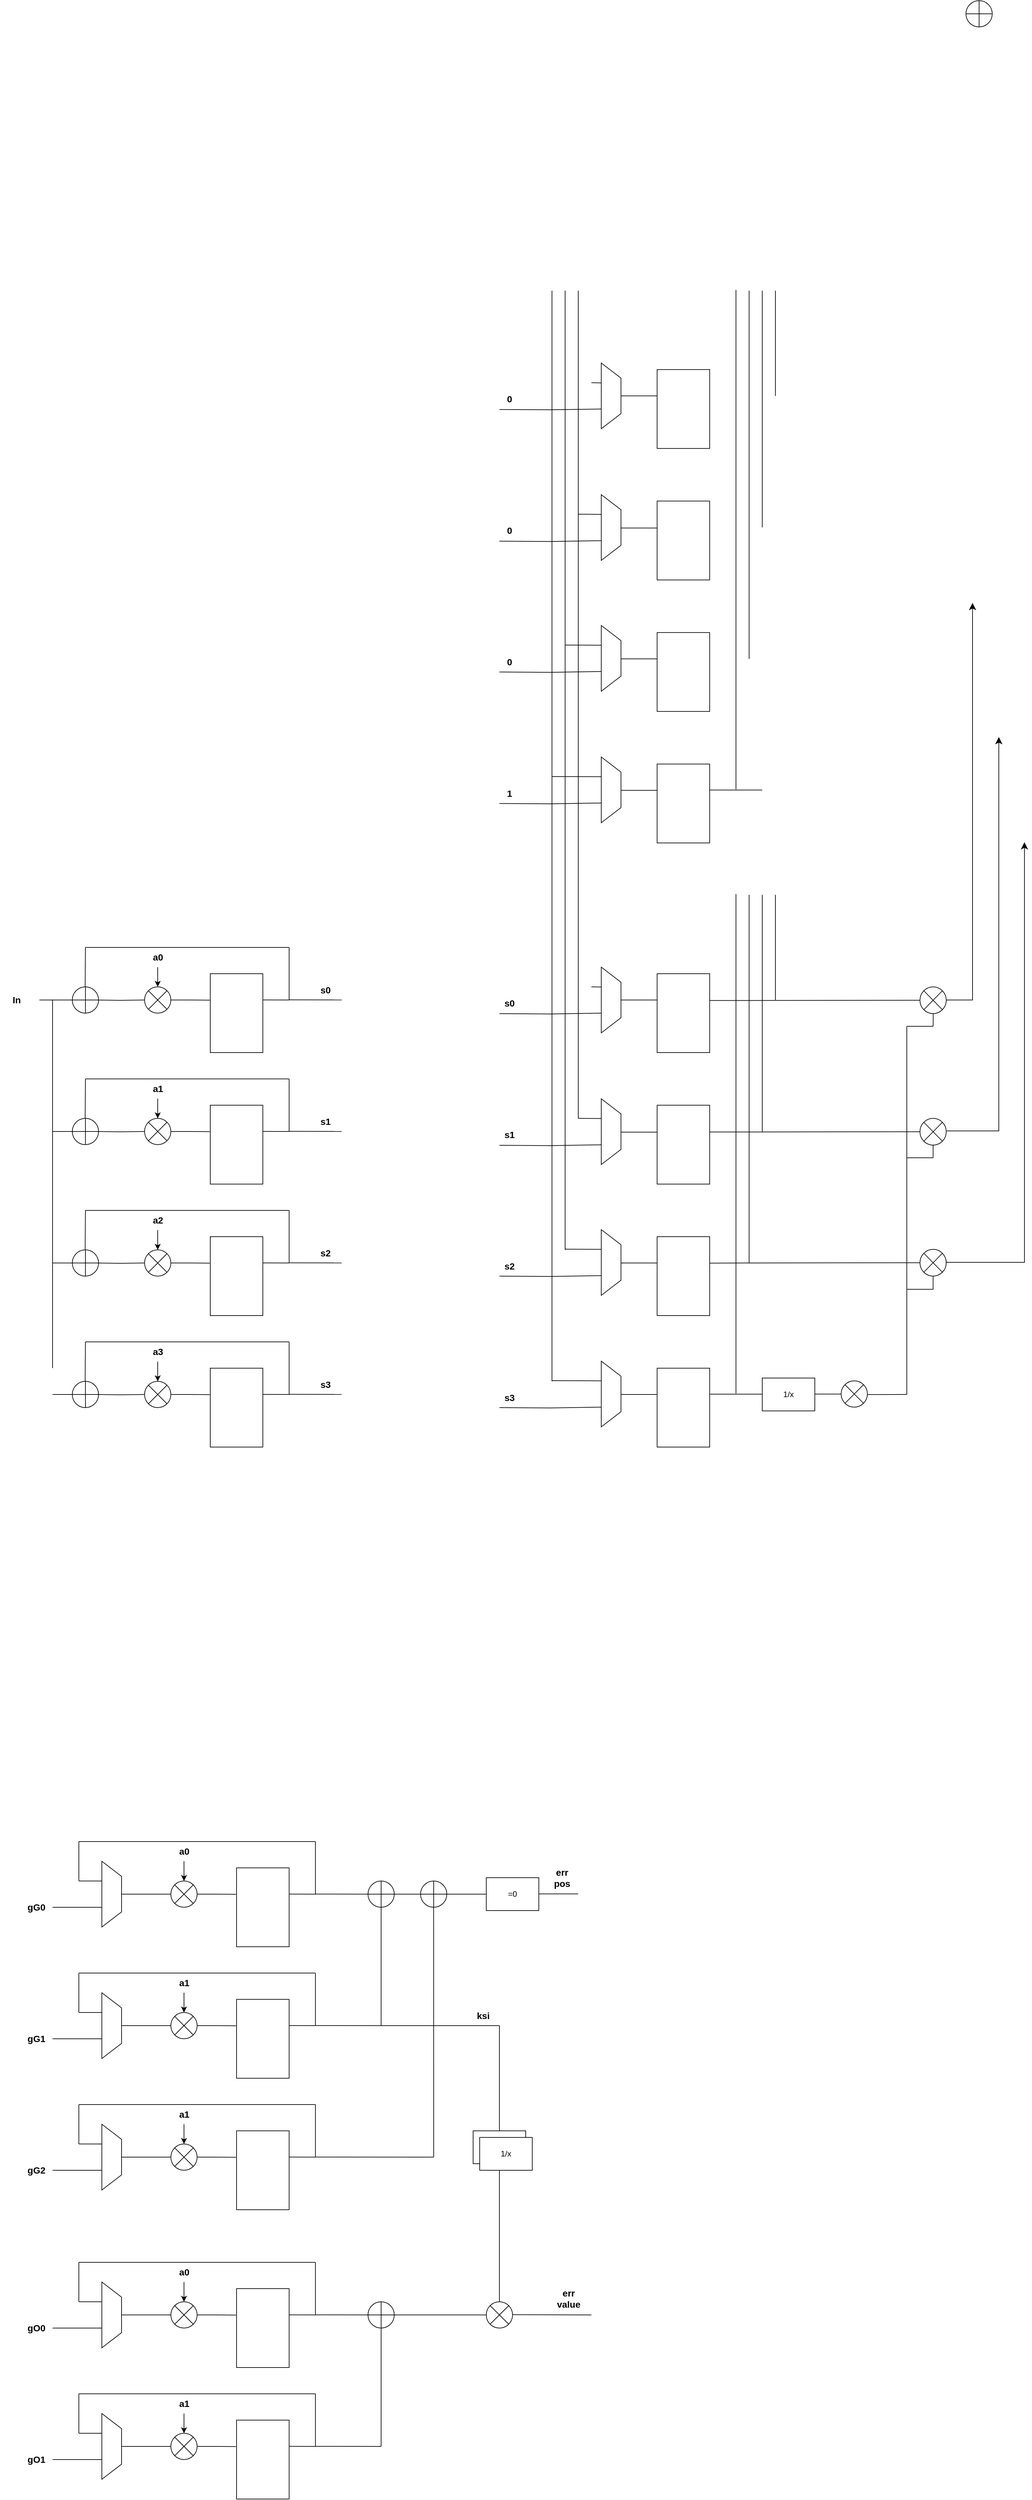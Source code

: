 <mxfile version="22.0.4" type="github">
  <diagram name="Страница — 1" id="HMX5MtgO46n08s3P04wy">
    <mxGraphModel dx="3452" dy="4942" grid="1" gridSize="10" guides="0" tooltips="1" connect="0" arrows="0" fold="1" page="1" pageScale="1" pageWidth="827" pageHeight="1169" math="0" shadow="0">
      <root>
        <mxCell id="0" />
        <mxCell id="1" parent="0" />
        <mxCell id="sdRk0HJzaNoqGaPp4npa-1" value="" style="verticalLabelPosition=bottom;verticalAlign=top;html=1;shape=mxgraph.flowchart.summing_function;" parent="1" vertex="1">
          <mxGeometry x="-240" y="940" width="40" height="40" as="geometry" />
        </mxCell>
        <mxCell id="sdRk0HJzaNoqGaPp4npa-2" value="" style="verticalLabelPosition=bottom;verticalAlign=top;html=1;shape=mxgraph.flowchart.or;" parent="1" vertex="1">
          <mxGeometry x="-540" y="940" width="40" height="40" as="geometry" />
        </mxCell>
        <mxCell id="sdRk0HJzaNoqGaPp4npa-3" value="" style="verticalLabelPosition=middle;verticalAlign=middle;html=1;shape=trapezoid;perimeter=trapezoidPerimeter;whiteSpace=wrap;size=0.23;arcSize=10;flipV=1;labelPosition=center;align=center;rotation=-90;" parent="1" vertex="1">
          <mxGeometry x="-680" y="945" width="100" height="30" as="geometry" />
        </mxCell>
        <mxCell id="sdRk0HJzaNoqGaPp4npa-5" value="" style="rounded=0;whiteSpace=wrap;html=1;" parent="1" vertex="1">
          <mxGeometry x="-440" y="920" width="80" height="120" as="geometry" />
        </mxCell>
        <mxCell id="sdRk0HJzaNoqGaPp4npa-6" style="edgeStyle=orthogonalEdgeStyle;rounded=0;orthogonalLoop=1;jettySize=auto;html=1;exitX=1;exitY=0.5;exitDx=0;exitDy=0;exitPerimeter=0;entryX=-0.01;entryY=0.335;entryDx=0;entryDy=0;entryPerimeter=0;endArrow=none;endFill=0;" parent="1" source="sdRk0HJzaNoqGaPp4npa-2" target="sdRk0HJzaNoqGaPp4npa-5" edge="1">
          <mxGeometry relative="1" as="geometry" />
        </mxCell>
        <mxCell id="sdRk0HJzaNoqGaPp4npa-7" style="edgeStyle=orthogonalEdgeStyle;rounded=0;orthogonalLoop=1;jettySize=auto;html=1;exitX=0.5;exitY=1;exitDx=0;exitDy=0;entryX=0;entryY=0.5;entryDx=0;entryDy=0;entryPerimeter=0;startArrow=none;startFill=0;endArrow=none;endFill=0;" parent="1" source="sdRk0HJzaNoqGaPp4npa-3" target="sdRk0HJzaNoqGaPp4npa-2" edge="1">
          <mxGeometry relative="1" as="geometry" />
        </mxCell>
        <mxCell id="sdRk0HJzaNoqGaPp4npa-9" value="" style="endArrow=none;html=1;rounded=0;" parent="1" edge="1">
          <mxGeometry width="50" height="50" relative="1" as="geometry">
            <mxPoint x="-680" y="880" as="sourcePoint" />
            <mxPoint x="-320" y="880" as="targetPoint" />
          </mxGeometry>
        </mxCell>
        <mxCell id="sdRk0HJzaNoqGaPp4npa-10" value="" style="endArrow=none;html=1;rounded=0;" parent="1" edge="1">
          <mxGeometry width="50" height="50" relative="1" as="geometry">
            <mxPoint x="-680" y="880" as="sourcePoint" />
            <mxPoint x="-680" y="940" as="targetPoint" />
          </mxGeometry>
        </mxCell>
        <mxCell id="sdRk0HJzaNoqGaPp4npa-12" value="" style="endArrow=none;html=1;rounded=0;entryX=0.75;entryY=0;entryDx=0;entryDy=0;" parent="1" edge="1">
          <mxGeometry width="50" height="50" relative="1" as="geometry">
            <mxPoint x="-680" y="940" as="sourcePoint" />
            <mxPoint x="-645" y="940" as="targetPoint" />
          </mxGeometry>
        </mxCell>
        <mxCell id="sdRk0HJzaNoqGaPp4npa-13" value="" style="endArrow=none;html=1;rounded=0;" parent="1" edge="1">
          <mxGeometry width="50" height="50" relative="1" as="geometry">
            <mxPoint x="-320" y="880" as="sourcePoint" />
            <mxPoint x="-320" y="960" as="targetPoint" />
          </mxGeometry>
        </mxCell>
        <mxCell id="sdRk0HJzaNoqGaPp4npa-15" style="edgeStyle=orthogonalEdgeStyle;rounded=0;orthogonalLoop=1;jettySize=auto;html=1;exitX=0.5;exitY=1;exitDx=0;exitDy=0;entryX=0;entryY=0.5;entryDx=0;entryDy=0;entryPerimeter=0;startArrow=none;startFill=0;endArrow=none;endFill=0;" parent="1" edge="1">
          <mxGeometry relative="1" as="geometry">
            <mxPoint x="-720" y="980" as="sourcePoint" />
            <mxPoint x="-645" y="980" as="targetPoint" />
          </mxGeometry>
        </mxCell>
        <mxCell id="sdRk0HJzaNoqGaPp4npa-16" value="" style="endArrow=classic;html=1;rounded=0;entryX=0.5;entryY=0;entryDx=0;entryDy=0;entryPerimeter=0;" parent="1" target="sdRk0HJzaNoqGaPp4npa-2" edge="1">
          <mxGeometry width="50" height="50" relative="1" as="geometry">
            <mxPoint x="-520" y="910" as="sourcePoint" />
            <mxPoint x="-370" y="910" as="targetPoint" />
          </mxGeometry>
        </mxCell>
        <mxCell id="sdRk0HJzaNoqGaPp4npa-18" value="a0" style="text;strokeColor=none;fillColor=none;html=1;fontSize=14;fontStyle=1;verticalAlign=middle;align=center;" parent="1" vertex="1">
          <mxGeometry x="-545" y="880" width="50" height="30" as="geometry" />
        </mxCell>
        <mxCell id="sdRk0HJzaNoqGaPp4npa-20" value="" style="endArrow=none;html=1;rounded=0;exitX=1.001;exitY=0.332;exitDx=0;exitDy=0;exitPerimeter=0;" parent="1" source="sdRk0HJzaNoqGaPp4npa-5" edge="1">
          <mxGeometry width="50" height="50" relative="1" as="geometry">
            <mxPoint x="-330" y="990" as="sourcePoint" />
            <mxPoint x="-320" y="960" as="targetPoint" />
          </mxGeometry>
        </mxCell>
        <mxCell id="sdRk0HJzaNoqGaPp4npa-21" value="" style="endArrow=none;html=1;rounded=0;exitX=1.001;exitY=0.332;exitDx=0;exitDy=0;exitPerimeter=0;" parent="1" edge="1">
          <mxGeometry width="50" height="50" relative="1" as="geometry">
            <mxPoint x="-320" y="959.9" as="sourcePoint" />
            <mxPoint x="-240" y="960" as="targetPoint" />
          </mxGeometry>
        </mxCell>
        <mxCell id="sdRk0HJzaNoqGaPp4npa-22" value="gO0" style="text;strokeColor=none;fillColor=none;html=1;fontSize=14;fontStyle=1;verticalAlign=middle;align=center;" parent="1" vertex="1">
          <mxGeometry x="-770" y="965" width="50" height="30" as="geometry" />
        </mxCell>
        <mxCell id="sdRk0HJzaNoqGaPp4npa-23" value="" style="verticalLabelPosition=bottom;verticalAlign=top;html=1;shape=mxgraph.flowchart.or;" parent="1" vertex="1">
          <mxGeometry x="-540" y="1140" width="40" height="40" as="geometry" />
        </mxCell>
        <mxCell id="sdRk0HJzaNoqGaPp4npa-24" value="" style="verticalLabelPosition=middle;verticalAlign=middle;html=1;shape=trapezoid;perimeter=trapezoidPerimeter;whiteSpace=wrap;size=0.23;arcSize=10;flipV=1;labelPosition=center;align=center;rotation=-90;" parent="1" vertex="1">
          <mxGeometry x="-680" y="1145" width="100" height="30" as="geometry" />
        </mxCell>
        <mxCell id="sdRk0HJzaNoqGaPp4npa-25" value="" style="rounded=0;whiteSpace=wrap;html=1;" parent="1" vertex="1">
          <mxGeometry x="-440" y="1120" width="80" height="120" as="geometry" />
        </mxCell>
        <mxCell id="sdRk0HJzaNoqGaPp4npa-26" style="edgeStyle=orthogonalEdgeStyle;rounded=0;orthogonalLoop=1;jettySize=auto;html=1;exitX=1;exitY=0.5;exitDx=0;exitDy=0;exitPerimeter=0;entryX=-0.01;entryY=0.335;entryDx=0;entryDy=0;entryPerimeter=0;endArrow=none;endFill=0;" parent="1" source="sdRk0HJzaNoqGaPp4npa-23" target="sdRk0HJzaNoqGaPp4npa-25" edge="1">
          <mxGeometry relative="1" as="geometry" />
        </mxCell>
        <mxCell id="sdRk0HJzaNoqGaPp4npa-27" style="edgeStyle=orthogonalEdgeStyle;rounded=0;orthogonalLoop=1;jettySize=auto;html=1;exitX=0.5;exitY=1;exitDx=0;exitDy=0;entryX=0;entryY=0.5;entryDx=0;entryDy=0;entryPerimeter=0;startArrow=none;startFill=0;endArrow=none;endFill=0;" parent="1" source="sdRk0HJzaNoqGaPp4npa-24" target="sdRk0HJzaNoqGaPp4npa-23" edge="1">
          <mxGeometry relative="1" as="geometry" />
        </mxCell>
        <mxCell id="sdRk0HJzaNoqGaPp4npa-28" value="" style="endArrow=none;html=1;rounded=0;" parent="1" edge="1">
          <mxGeometry width="50" height="50" relative="1" as="geometry">
            <mxPoint x="-680" y="1080" as="sourcePoint" />
            <mxPoint x="-320" y="1080" as="targetPoint" />
          </mxGeometry>
        </mxCell>
        <mxCell id="sdRk0HJzaNoqGaPp4npa-29" value="" style="endArrow=none;html=1;rounded=0;" parent="1" edge="1">
          <mxGeometry width="50" height="50" relative="1" as="geometry">
            <mxPoint x="-680" y="1080" as="sourcePoint" />
            <mxPoint x="-680" y="1140" as="targetPoint" />
          </mxGeometry>
        </mxCell>
        <mxCell id="sdRk0HJzaNoqGaPp4npa-30" value="" style="endArrow=none;html=1;rounded=0;entryX=0.75;entryY=0;entryDx=0;entryDy=0;" parent="1" edge="1">
          <mxGeometry width="50" height="50" relative="1" as="geometry">
            <mxPoint x="-680" y="1140" as="sourcePoint" />
            <mxPoint x="-645" y="1140" as="targetPoint" />
          </mxGeometry>
        </mxCell>
        <mxCell id="sdRk0HJzaNoqGaPp4npa-31" value="" style="endArrow=none;html=1;rounded=0;" parent="1" edge="1">
          <mxGeometry width="50" height="50" relative="1" as="geometry">
            <mxPoint x="-320" y="1080" as="sourcePoint" />
            <mxPoint x="-320" y="1160" as="targetPoint" />
          </mxGeometry>
        </mxCell>
        <mxCell id="sdRk0HJzaNoqGaPp4npa-32" style="edgeStyle=orthogonalEdgeStyle;rounded=0;orthogonalLoop=1;jettySize=auto;html=1;exitX=0.5;exitY=1;exitDx=0;exitDy=0;entryX=0;entryY=0.5;entryDx=0;entryDy=0;entryPerimeter=0;startArrow=none;startFill=0;endArrow=none;endFill=0;" parent="1" edge="1">
          <mxGeometry relative="1" as="geometry">
            <mxPoint x="-720" y="1180" as="sourcePoint" />
            <mxPoint x="-645" y="1180" as="targetPoint" />
          </mxGeometry>
        </mxCell>
        <mxCell id="sdRk0HJzaNoqGaPp4npa-33" value="" style="endArrow=classic;html=1;rounded=0;entryX=0.5;entryY=0;entryDx=0;entryDy=0;entryPerimeter=0;" parent="1" target="sdRk0HJzaNoqGaPp4npa-23" edge="1">
          <mxGeometry width="50" height="50" relative="1" as="geometry">
            <mxPoint x="-520" y="1110" as="sourcePoint" />
            <mxPoint x="-370" y="1110" as="targetPoint" />
          </mxGeometry>
        </mxCell>
        <mxCell id="sdRk0HJzaNoqGaPp4npa-34" value="a1" style="text;strokeColor=none;fillColor=none;html=1;fontSize=14;fontStyle=1;verticalAlign=middle;align=center;" parent="1" vertex="1">
          <mxGeometry x="-545" y="1080" width="50" height="30" as="geometry" />
        </mxCell>
        <mxCell id="sdRk0HJzaNoqGaPp4npa-35" value="" style="endArrow=none;html=1;rounded=0;exitX=1.001;exitY=0.332;exitDx=0;exitDy=0;exitPerimeter=0;" parent="1" source="sdRk0HJzaNoqGaPp4npa-25" edge="1">
          <mxGeometry width="50" height="50" relative="1" as="geometry">
            <mxPoint x="-330" y="1190" as="sourcePoint" />
            <mxPoint x="-320" y="1160" as="targetPoint" />
          </mxGeometry>
        </mxCell>
        <mxCell id="sdRk0HJzaNoqGaPp4npa-36" value="" style="endArrow=none;html=1;rounded=0;exitX=1.001;exitY=0.332;exitDx=0;exitDy=0;exitPerimeter=0;" parent="1" edge="1">
          <mxGeometry width="50" height="50" relative="1" as="geometry">
            <mxPoint x="-320" y="1159.9" as="sourcePoint" />
            <mxPoint x="-220" y="1160" as="targetPoint" />
          </mxGeometry>
        </mxCell>
        <mxCell id="sdRk0HJzaNoqGaPp4npa-37" value="gO1" style="text;strokeColor=none;fillColor=none;html=1;fontSize=14;fontStyle=1;verticalAlign=middle;align=center;" parent="1" vertex="1">
          <mxGeometry x="-770" y="1165" width="50" height="30" as="geometry" />
        </mxCell>
        <mxCell id="sdRk0HJzaNoqGaPp4npa-38" value="" style="endArrow=none;html=1;rounded=0;entryX=0.5;entryY=1;entryDx=0;entryDy=0;entryPerimeter=0;" parent="1" target="sdRk0HJzaNoqGaPp4npa-1" edge="1">
          <mxGeometry width="50" height="50" relative="1" as="geometry">
            <mxPoint x="-220" y="1160" as="sourcePoint" />
            <mxPoint x="-210" y="1170" as="targetPoint" />
          </mxGeometry>
        </mxCell>
        <mxCell id="sdRk0HJzaNoqGaPp4npa-39" value="" style="endArrow=none;html=1;rounded=0;exitX=1.001;exitY=0.332;exitDx=0;exitDy=0;exitPerimeter=0;entryX=0;entryY=0.5;entryDx=0;entryDy=0;entryPerimeter=0;" parent="1" edge="1" target="sdRk0HJzaNoqGaPp4npa-40">
          <mxGeometry width="50" height="50" relative="1" as="geometry">
            <mxPoint x="-200" y="959.94" as="sourcePoint" />
            <mxPoint x="-120" y="960.04" as="targetPoint" />
          </mxGeometry>
        </mxCell>
        <mxCell id="sdRk0HJzaNoqGaPp4npa-40" value="" style="verticalLabelPosition=bottom;verticalAlign=top;html=1;shape=mxgraph.flowchart.or;" parent="1" vertex="1">
          <mxGeometry x="-60" y="940" width="40" height="40" as="geometry" />
        </mxCell>
        <mxCell id="npl0PaE0Bcr5caFlLWSZ-1" value="" style="verticalLabelPosition=bottom;verticalAlign=top;html=1;shape=mxgraph.flowchart.summing_function;" vertex="1" parent="1">
          <mxGeometry x="-690" y="-1060" width="40" height="40" as="geometry" />
        </mxCell>
        <mxCell id="npl0PaE0Bcr5caFlLWSZ-2" value="" style="verticalLabelPosition=bottom;verticalAlign=top;html=1;shape=mxgraph.flowchart.or;" vertex="1" parent="1">
          <mxGeometry x="-580" y="-1060" width="40" height="40" as="geometry" />
        </mxCell>
        <mxCell id="npl0PaE0Bcr5caFlLWSZ-4" value="" style="rounded=0;whiteSpace=wrap;html=1;" vertex="1" parent="1">
          <mxGeometry x="-480" y="-1080" width="80" height="120" as="geometry" />
        </mxCell>
        <mxCell id="npl0PaE0Bcr5caFlLWSZ-5" style="edgeStyle=orthogonalEdgeStyle;rounded=0;orthogonalLoop=1;jettySize=auto;html=1;exitX=1;exitY=0.5;exitDx=0;exitDy=0;exitPerimeter=0;entryX=-0.01;entryY=0.335;entryDx=0;entryDy=0;entryPerimeter=0;endArrow=none;endFill=0;" edge="1" parent="1" source="npl0PaE0Bcr5caFlLWSZ-2" target="npl0PaE0Bcr5caFlLWSZ-4">
          <mxGeometry relative="1" as="geometry" />
        </mxCell>
        <mxCell id="npl0PaE0Bcr5caFlLWSZ-6" style="edgeStyle=orthogonalEdgeStyle;rounded=0;orthogonalLoop=1;jettySize=auto;html=1;exitX=0.5;exitY=1;exitDx=0;exitDy=0;entryX=0;entryY=0.5;entryDx=0;entryDy=0;entryPerimeter=0;startArrow=none;startFill=0;endArrow=none;endFill=0;" edge="1" parent="1" target="npl0PaE0Bcr5caFlLWSZ-2">
          <mxGeometry relative="1" as="geometry">
            <mxPoint x="-655" y="-1040.0" as="sourcePoint" />
          </mxGeometry>
        </mxCell>
        <mxCell id="npl0PaE0Bcr5caFlLWSZ-7" value="" style="endArrow=none;html=1;rounded=0;" edge="1" parent="1">
          <mxGeometry width="50" height="50" relative="1" as="geometry">
            <mxPoint x="-670" y="-1120" as="sourcePoint" />
            <mxPoint x="-360" y="-1120" as="targetPoint" />
          </mxGeometry>
        </mxCell>
        <mxCell id="npl0PaE0Bcr5caFlLWSZ-10" value="" style="endArrow=none;html=1;rounded=0;" edge="1" parent="1">
          <mxGeometry width="50" height="50" relative="1" as="geometry">
            <mxPoint x="-670" y="-1120" as="sourcePoint" />
            <mxPoint x="-670.42" y="-1060" as="targetPoint" />
          </mxGeometry>
        </mxCell>
        <mxCell id="npl0PaE0Bcr5caFlLWSZ-12" value="" style="endArrow=classic;html=1;rounded=0;entryX=0.5;entryY=0;entryDx=0;entryDy=0;entryPerimeter=0;" edge="1" parent="1" target="npl0PaE0Bcr5caFlLWSZ-2">
          <mxGeometry width="50" height="50" relative="1" as="geometry">
            <mxPoint x="-560" y="-1090" as="sourcePoint" />
            <mxPoint x="-410" y="-1090" as="targetPoint" />
          </mxGeometry>
        </mxCell>
        <mxCell id="npl0PaE0Bcr5caFlLWSZ-13" value="a0" style="text;strokeColor=none;fillColor=none;html=1;fontSize=14;fontStyle=1;verticalAlign=middle;align=center;" vertex="1" parent="1">
          <mxGeometry x="-585" y="-1120" width="50" height="30" as="geometry" />
        </mxCell>
        <mxCell id="npl0PaE0Bcr5caFlLWSZ-14" value="" style="endArrow=none;html=1;rounded=0;exitX=1.001;exitY=0.332;exitDx=0;exitDy=0;exitPerimeter=0;" edge="1" parent="1" source="npl0PaE0Bcr5caFlLWSZ-4">
          <mxGeometry width="50" height="50" relative="1" as="geometry">
            <mxPoint x="-370" y="-1010" as="sourcePoint" />
            <mxPoint x="-360" y="-1040" as="targetPoint" />
          </mxGeometry>
        </mxCell>
        <mxCell id="npl0PaE0Bcr5caFlLWSZ-15" value="" style="endArrow=none;html=1;rounded=0;exitX=1.001;exitY=0.332;exitDx=0;exitDy=0;exitPerimeter=0;" edge="1" parent="1">
          <mxGeometry width="50" height="50" relative="1" as="geometry">
            <mxPoint x="-360" y="-1040.1" as="sourcePoint" />
            <mxPoint x="-360" y="-1120" as="targetPoint" />
          </mxGeometry>
        </mxCell>
        <mxCell id="npl0PaE0Bcr5caFlLWSZ-16" value="In" style="text;strokeColor=none;fillColor=none;html=1;fontSize=14;fontStyle=1;verticalAlign=middle;align=center;" vertex="1" parent="1">
          <mxGeometry x="-800" y="-1055" width="50" height="30" as="geometry" />
        </mxCell>
        <mxCell id="npl0PaE0Bcr5caFlLWSZ-33" value="" style="endArrow=none;html=1;rounded=0;exitX=1.001;exitY=0.332;exitDx=0;exitDy=0;exitPerimeter=0;" edge="1" parent="1">
          <mxGeometry width="50" height="50" relative="1" as="geometry">
            <mxPoint x="-360" y="-1040.24" as="sourcePoint" />
            <mxPoint x="-280" y="-1040.14" as="targetPoint" />
          </mxGeometry>
        </mxCell>
        <mxCell id="npl0PaE0Bcr5caFlLWSZ-36" value="" style="endArrow=none;html=1;rounded=0;entryX=0;entryY=0.5;entryDx=0;entryDy=0;entryPerimeter=0;" edge="1" parent="1" target="npl0PaE0Bcr5caFlLWSZ-1">
          <mxGeometry width="50" height="50" relative="1" as="geometry">
            <mxPoint x="-740" y="-1040" as="sourcePoint" />
            <mxPoint x="-710" y="-1030" as="targetPoint" />
          </mxGeometry>
        </mxCell>
        <mxCell id="npl0PaE0Bcr5caFlLWSZ-37" value="" style="verticalLabelPosition=bottom;verticalAlign=top;html=1;shape=mxgraph.flowchart.summing_function;" vertex="1" parent="1">
          <mxGeometry x="-690" y="-860" width="40" height="40" as="geometry" />
        </mxCell>
        <mxCell id="npl0PaE0Bcr5caFlLWSZ-38" value="" style="verticalLabelPosition=bottom;verticalAlign=top;html=1;shape=mxgraph.flowchart.or;" vertex="1" parent="1">
          <mxGeometry x="-580" y="-860" width="40" height="40" as="geometry" />
        </mxCell>
        <mxCell id="npl0PaE0Bcr5caFlLWSZ-39" value="" style="rounded=0;whiteSpace=wrap;html=1;" vertex="1" parent="1">
          <mxGeometry x="-480" y="-880" width="80" height="120" as="geometry" />
        </mxCell>
        <mxCell id="npl0PaE0Bcr5caFlLWSZ-40" style="edgeStyle=orthogonalEdgeStyle;rounded=0;orthogonalLoop=1;jettySize=auto;html=1;exitX=1;exitY=0.5;exitDx=0;exitDy=0;exitPerimeter=0;entryX=-0.01;entryY=0.335;entryDx=0;entryDy=0;entryPerimeter=0;endArrow=none;endFill=0;" edge="1" parent="1" source="npl0PaE0Bcr5caFlLWSZ-38" target="npl0PaE0Bcr5caFlLWSZ-39">
          <mxGeometry relative="1" as="geometry" />
        </mxCell>
        <mxCell id="npl0PaE0Bcr5caFlLWSZ-41" style="edgeStyle=orthogonalEdgeStyle;rounded=0;orthogonalLoop=1;jettySize=auto;html=1;exitX=0.5;exitY=1;exitDx=0;exitDy=0;entryX=0;entryY=0.5;entryDx=0;entryDy=0;entryPerimeter=0;startArrow=none;startFill=0;endArrow=none;endFill=0;" edge="1" parent="1" target="npl0PaE0Bcr5caFlLWSZ-38">
          <mxGeometry relative="1" as="geometry">
            <mxPoint x="-655" y="-840.0" as="sourcePoint" />
          </mxGeometry>
        </mxCell>
        <mxCell id="npl0PaE0Bcr5caFlLWSZ-42" value="" style="endArrow=none;html=1;rounded=0;" edge="1" parent="1">
          <mxGeometry width="50" height="50" relative="1" as="geometry">
            <mxPoint x="-670" y="-920" as="sourcePoint" />
            <mxPoint x="-360" y="-920" as="targetPoint" />
          </mxGeometry>
        </mxCell>
        <mxCell id="npl0PaE0Bcr5caFlLWSZ-43" value="" style="endArrow=none;html=1;rounded=0;" edge="1" parent="1">
          <mxGeometry width="50" height="50" relative="1" as="geometry">
            <mxPoint x="-670" y="-920" as="sourcePoint" />
            <mxPoint x="-670.42" y="-860" as="targetPoint" />
          </mxGeometry>
        </mxCell>
        <mxCell id="npl0PaE0Bcr5caFlLWSZ-44" value="" style="endArrow=classic;html=1;rounded=0;entryX=0.5;entryY=0;entryDx=0;entryDy=0;entryPerimeter=0;" edge="1" parent="1" target="npl0PaE0Bcr5caFlLWSZ-38">
          <mxGeometry width="50" height="50" relative="1" as="geometry">
            <mxPoint x="-560" y="-890" as="sourcePoint" />
            <mxPoint x="-410" y="-890" as="targetPoint" />
          </mxGeometry>
        </mxCell>
        <mxCell id="npl0PaE0Bcr5caFlLWSZ-45" value="a1" style="text;strokeColor=none;fillColor=none;html=1;fontSize=14;fontStyle=1;verticalAlign=middle;align=center;" vertex="1" parent="1">
          <mxGeometry x="-585" y="-920" width="50" height="30" as="geometry" />
        </mxCell>
        <mxCell id="npl0PaE0Bcr5caFlLWSZ-46" value="" style="endArrow=none;html=1;rounded=0;exitX=1.001;exitY=0.332;exitDx=0;exitDy=0;exitPerimeter=0;" edge="1" parent="1" source="npl0PaE0Bcr5caFlLWSZ-39">
          <mxGeometry width="50" height="50" relative="1" as="geometry">
            <mxPoint x="-370" y="-810" as="sourcePoint" />
            <mxPoint x="-360" y="-840" as="targetPoint" />
          </mxGeometry>
        </mxCell>
        <mxCell id="npl0PaE0Bcr5caFlLWSZ-47" value="" style="endArrow=none;html=1;rounded=0;exitX=1.001;exitY=0.332;exitDx=0;exitDy=0;exitPerimeter=0;" edge="1" parent="1">
          <mxGeometry width="50" height="50" relative="1" as="geometry">
            <mxPoint x="-360" y="-840.1" as="sourcePoint" />
            <mxPoint x="-360" y="-920" as="targetPoint" />
          </mxGeometry>
        </mxCell>
        <mxCell id="npl0PaE0Bcr5caFlLWSZ-48" value="" style="endArrow=none;html=1;rounded=0;exitX=1.001;exitY=0.332;exitDx=0;exitDy=0;exitPerimeter=0;" edge="1" parent="1">
          <mxGeometry width="50" height="50" relative="1" as="geometry">
            <mxPoint x="-360" y="-840.24" as="sourcePoint" />
            <mxPoint x="-280" y="-840.14" as="targetPoint" />
          </mxGeometry>
        </mxCell>
        <mxCell id="npl0PaE0Bcr5caFlLWSZ-49" value="" style="endArrow=none;html=1;rounded=0;entryX=0;entryY=0.5;entryDx=0;entryDy=0;entryPerimeter=0;" edge="1" parent="1" target="npl0PaE0Bcr5caFlLWSZ-37">
          <mxGeometry width="50" height="50" relative="1" as="geometry">
            <mxPoint x="-720" y="-840" as="sourcePoint" />
            <mxPoint x="-710" y="-830" as="targetPoint" />
          </mxGeometry>
        </mxCell>
        <mxCell id="npl0PaE0Bcr5caFlLWSZ-50" value="" style="endArrow=none;html=1;rounded=0;" edge="1" parent="1">
          <mxGeometry width="50" height="50" relative="1" as="geometry">
            <mxPoint x="-720" y="-860" as="sourcePoint" />
            <mxPoint x="-720" y="-1040" as="targetPoint" />
          </mxGeometry>
        </mxCell>
        <mxCell id="npl0PaE0Bcr5caFlLWSZ-51" value="" style="verticalLabelPosition=bottom;verticalAlign=top;html=1;shape=mxgraph.flowchart.summing_function;" vertex="1" parent="1">
          <mxGeometry x="-690" y="-660" width="40" height="40" as="geometry" />
        </mxCell>
        <mxCell id="npl0PaE0Bcr5caFlLWSZ-52" value="" style="verticalLabelPosition=bottom;verticalAlign=top;html=1;shape=mxgraph.flowchart.or;" vertex="1" parent="1">
          <mxGeometry x="-580" y="-660" width="40" height="40" as="geometry" />
        </mxCell>
        <mxCell id="npl0PaE0Bcr5caFlLWSZ-53" value="" style="rounded=0;whiteSpace=wrap;html=1;" vertex="1" parent="1">
          <mxGeometry x="-480" y="-680" width="80" height="120" as="geometry" />
        </mxCell>
        <mxCell id="npl0PaE0Bcr5caFlLWSZ-54" style="edgeStyle=orthogonalEdgeStyle;rounded=0;orthogonalLoop=1;jettySize=auto;html=1;exitX=1;exitY=0.5;exitDx=0;exitDy=0;exitPerimeter=0;entryX=-0.01;entryY=0.335;entryDx=0;entryDy=0;entryPerimeter=0;endArrow=none;endFill=0;" edge="1" parent="1" source="npl0PaE0Bcr5caFlLWSZ-52" target="npl0PaE0Bcr5caFlLWSZ-53">
          <mxGeometry relative="1" as="geometry" />
        </mxCell>
        <mxCell id="npl0PaE0Bcr5caFlLWSZ-55" style="edgeStyle=orthogonalEdgeStyle;rounded=0;orthogonalLoop=1;jettySize=auto;html=1;exitX=0.5;exitY=1;exitDx=0;exitDy=0;entryX=0;entryY=0.5;entryDx=0;entryDy=0;entryPerimeter=0;startArrow=none;startFill=0;endArrow=none;endFill=0;" edge="1" parent="1" target="npl0PaE0Bcr5caFlLWSZ-52">
          <mxGeometry relative="1" as="geometry">
            <mxPoint x="-655" y="-640.0" as="sourcePoint" />
          </mxGeometry>
        </mxCell>
        <mxCell id="npl0PaE0Bcr5caFlLWSZ-56" value="" style="endArrow=none;html=1;rounded=0;" edge="1" parent="1">
          <mxGeometry width="50" height="50" relative="1" as="geometry">
            <mxPoint x="-670" y="-720" as="sourcePoint" />
            <mxPoint x="-360" y="-720" as="targetPoint" />
          </mxGeometry>
        </mxCell>
        <mxCell id="npl0PaE0Bcr5caFlLWSZ-57" value="" style="endArrow=none;html=1;rounded=0;" edge="1" parent="1">
          <mxGeometry width="50" height="50" relative="1" as="geometry">
            <mxPoint x="-670" y="-720" as="sourcePoint" />
            <mxPoint x="-670.42" y="-660" as="targetPoint" />
          </mxGeometry>
        </mxCell>
        <mxCell id="npl0PaE0Bcr5caFlLWSZ-58" value="" style="endArrow=classic;html=1;rounded=0;entryX=0.5;entryY=0;entryDx=0;entryDy=0;entryPerimeter=0;" edge="1" parent="1" target="npl0PaE0Bcr5caFlLWSZ-52">
          <mxGeometry width="50" height="50" relative="1" as="geometry">
            <mxPoint x="-560" y="-690" as="sourcePoint" />
            <mxPoint x="-410" y="-690" as="targetPoint" />
          </mxGeometry>
        </mxCell>
        <mxCell id="npl0PaE0Bcr5caFlLWSZ-59" value="a2" style="text;strokeColor=none;fillColor=none;html=1;fontSize=14;fontStyle=1;verticalAlign=middle;align=center;" vertex="1" parent="1">
          <mxGeometry x="-585" y="-720" width="50" height="30" as="geometry" />
        </mxCell>
        <mxCell id="npl0PaE0Bcr5caFlLWSZ-60" value="" style="endArrow=none;html=1;rounded=0;exitX=1.001;exitY=0.332;exitDx=0;exitDy=0;exitPerimeter=0;" edge="1" parent="1" source="npl0PaE0Bcr5caFlLWSZ-53">
          <mxGeometry width="50" height="50" relative="1" as="geometry">
            <mxPoint x="-370" y="-610" as="sourcePoint" />
            <mxPoint x="-360" y="-640" as="targetPoint" />
          </mxGeometry>
        </mxCell>
        <mxCell id="npl0PaE0Bcr5caFlLWSZ-61" value="" style="endArrow=none;html=1;rounded=0;exitX=1.001;exitY=0.332;exitDx=0;exitDy=0;exitPerimeter=0;" edge="1" parent="1">
          <mxGeometry width="50" height="50" relative="1" as="geometry">
            <mxPoint x="-360" y="-640.1" as="sourcePoint" />
            <mxPoint x="-360" y="-720" as="targetPoint" />
          </mxGeometry>
        </mxCell>
        <mxCell id="npl0PaE0Bcr5caFlLWSZ-62" value="" style="endArrow=none;html=1;rounded=0;exitX=1.001;exitY=0.332;exitDx=0;exitDy=0;exitPerimeter=0;" edge="1" parent="1">
          <mxGeometry width="50" height="50" relative="1" as="geometry">
            <mxPoint x="-360" y="-640.24" as="sourcePoint" />
            <mxPoint x="-280" y="-640.14" as="targetPoint" />
          </mxGeometry>
        </mxCell>
        <mxCell id="npl0PaE0Bcr5caFlLWSZ-63" value="" style="endArrow=none;html=1;rounded=0;entryX=0;entryY=0.5;entryDx=0;entryDy=0;entryPerimeter=0;" edge="1" parent="1" target="npl0PaE0Bcr5caFlLWSZ-51">
          <mxGeometry width="50" height="50" relative="1" as="geometry">
            <mxPoint x="-720" y="-640" as="sourcePoint" />
            <mxPoint x="-710" y="-630" as="targetPoint" />
          </mxGeometry>
        </mxCell>
        <mxCell id="npl0PaE0Bcr5caFlLWSZ-64" value="" style="verticalLabelPosition=bottom;verticalAlign=top;html=1;shape=mxgraph.flowchart.summing_function;" vertex="1" parent="1">
          <mxGeometry x="-690" y="-460" width="40" height="40" as="geometry" />
        </mxCell>
        <mxCell id="npl0PaE0Bcr5caFlLWSZ-65" value="" style="verticalLabelPosition=bottom;verticalAlign=top;html=1;shape=mxgraph.flowchart.or;" vertex="1" parent="1">
          <mxGeometry x="-580" y="-460" width="40" height="40" as="geometry" />
        </mxCell>
        <mxCell id="npl0PaE0Bcr5caFlLWSZ-66" value="" style="rounded=0;whiteSpace=wrap;html=1;" vertex="1" parent="1">
          <mxGeometry x="-480" y="-480" width="80" height="120" as="geometry" />
        </mxCell>
        <mxCell id="npl0PaE0Bcr5caFlLWSZ-67" style="edgeStyle=orthogonalEdgeStyle;rounded=0;orthogonalLoop=1;jettySize=auto;html=1;exitX=1;exitY=0.5;exitDx=0;exitDy=0;exitPerimeter=0;entryX=-0.01;entryY=0.335;entryDx=0;entryDy=0;entryPerimeter=0;endArrow=none;endFill=0;" edge="1" parent="1" source="npl0PaE0Bcr5caFlLWSZ-65" target="npl0PaE0Bcr5caFlLWSZ-66">
          <mxGeometry relative="1" as="geometry" />
        </mxCell>
        <mxCell id="npl0PaE0Bcr5caFlLWSZ-68" style="edgeStyle=orthogonalEdgeStyle;rounded=0;orthogonalLoop=1;jettySize=auto;html=1;exitX=0.5;exitY=1;exitDx=0;exitDy=0;entryX=0;entryY=0.5;entryDx=0;entryDy=0;entryPerimeter=0;startArrow=none;startFill=0;endArrow=none;endFill=0;" edge="1" parent="1" target="npl0PaE0Bcr5caFlLWSZ-65">
          <mxGeometry relative="1" as="geometry">
            <mxPoint x="-655" y="-440.0" as="sourcePoint" />
          </mxGeometry>
        </mxCell>
        <mxCell id="npl0PaE0Bcr5caFlLWSZ-69" value="" style="endArrow=none;html=1;rounded=0;" edge="1" parent="1">
          <mxGeometry width="50" height="50" relative="1" as="geometry">
            <mxPoint x="-670" y="-520" as="sourcePoint" />
            <mxPoint x="-360" y="-520" as="targetPoint" />
          </mxGeometry>
        </mxCell>
        <mxCell id="npl0PaE0Bcr5caFlLWSZ-70" value="" style="endArrow=none;html=1;rounded=0;" edge="1" parent="1">
          <mxGeometry width="50" height="50" relative="1" as="geometry">
            <mxPoint x="-670" y="-520" as="sourcePoint" />
            <mxPoint x="-670.42" y="-460" as="targetPoint" />
          </mxGeometry>
        </mxCell>
        <mxCell id="npl0PaE0Bcr5caFlLWSZ-71" value="" style="endArrow=classic;html=1;rounded=0;entryX=0.5;entryY=0;entryDx=0;entryDy=0;entryPerimeter=0;" edge="1" parent="1" target="npl0PaE0Bcr5caFlLWSZ-65">
          <mxGeometry width="50" height="50" relative="1" as="geometry">
            <mxPoint x="-560" y="-490" as="sourcePoint" />
            <mxPoint x="-410" y="-490" as="targetPoint" />
          </mxGeometry>
        </mxCell>
        <mxCell id="npl0PaE0Bcr5caFlLWSZ-72" value="a3" style="text;strokeColor=none;fillColor=none;html=1;fontSize=14;fontStyle=1;verticalAlign=middle;align=center;" vertex="1" parent="1">
          <mxGeometry x="-585" y="-520" width="50" height="30" as="geometry" />
        </mxCell>
        <mxCell id="npl0PaE0Bcr5caFlLWSZ-73" value="" style="endArrow=none;html=1;rounded=0;exitX=1.001;exitY=0.332;exitDx=0;exitDy=0;exitPerimeter=0;" edge="1" parent="1" source="npl0PaE0Bcr5caFlLWSZ-66">
          <mxGeometry width="50" height="50" relative="1" as="geometry">
            <mxPoint x="-370" y="-410" as="sourcePoint" />
            <mxPoint x="-360" y="-440" as="targetPoint" />
          </mxGeometry>
        </mxCell>
        <mxCell id="npl0PaE0Bcr5caFlLWSZ-74" value="" style="endArrow=none;html=1;rounded=0;exitX=1.001;exitY=0.332;exitDx=0;exitDy=0;exitPerimeter=0;" edge="1" parent="1">
          <mxGeometry width="50" height="50" relative="1" as="geometry">
            <mxPoint x="-360" y="-440.1" as="sourcePoint" />
            <mxPoint x="-360" y="-520" as="targetPoint" />
          </mxGeometry>
        </mxCell>
        <mxCell id="npl0PaE0Bcr5caFlLWSZ-75" value="" style="endArrow=none;html=1;rounded=0;exitX=1.001;exitY=0.332;exitDx=0;exitDy=0;exitPerimeter=0;" edge="1" parent="1">
          <mxGeometry width="50" height="50" relative="1" as="geometry">
            <mxPoint x="-360" y="-440.24" as="sourcePoint" />
            <mxPoint x="-280" y="-440.14" as="targetPoint" />
          </mxGeometry>
        </mxCell>
        <mxCell id="npl0PaE0Bcr5caFlLWSZ-76" value="" style="endArrow=none;html=1;rounded=0;entryX=0;entryY=0.5;entryDx=0;entryDy=0;entryPerimeter=0;" edge="1" parent="1" target="npl0PaE0Bcr5caFlLWSZ-64">
          <mxGeometry width="50" height="50" relative="1" as="geometry">
            <mxPoint x="-720" y="-440" as="sourcePoint" />
            <mxPoint x="-710" y="-430" as="targetPoint" />
          </mxGeometry>
        </mxCell>
        <mxCell id="npl0PaE0Bcr5caFlLWSZ-77" value="" style="endArrow=none;html=1;rounded=0;" edge="1" parent="1">
          <mxGeometry width="50" height="50" relative="1" as="geometry">
            <mxPoint x="-720" y="-480" as="sourcePoint" />
            <mxPoint x="-720" y="-860" as="targetPoint" />
          </mxGeometry>
        </mxCell>
        <mxCell id="npl0PaE0Bcr5caFlLWSZ-78" value="s0" style="text;strokeColor=none;fillColor=none;html=1;fontSize=14;fontStyle=1;verticalAlign=middle;align=center;" vertex="1" parent="1">
          <mxGeometry x="-330" y="-1070" width="50" height="30" as="geometry" />
        </mxCell>
        <mxCell id="npl0PaE0Bcr5caFlLWSZ-79" value="s1" style="text;strokeColor=none;fillColor=none;html=1;fontSize=14;fontStyle=1;verticalAlign=middle;align=center;" vertex="1" parent="1">
          <mxGeometry x="-330" y="-870" width="50" height="30" as="geometry" />
        </mxCell>
        <mxCell id="npl0PaE0Bcr5caFlLWSZ-80" value="s2" style="text;strokeColor=none;fillColor=none;html=1;fontSize=14;fontStyle=1;verticalAlign=middle;align=center;" vertex="1" parent="1">
          <mxGeometry x="-330" y="-670" width="50" height="30" as="geometry" />
        </mxCell>
        <mxCell id="npl0PaE0Bcr5caFlLWSZ-81" value="s3" style="text;strokeColor=none;fillColor=none;html=1;fontSize=14;fontStyle=1;verticalAlign=middle;align=center;" vertex="1" parent="1">
          <mxGeometry x="-330" y="-470" width="50" height="30" as="geometry" />
        </mxCell>
        <mxCell id="npl0PaE0Bcr5caFlLWSZ-83" value="" style="verticalLabelPosition=bottom;verticalAlign=top;html=1;shape=mxgraph.flowchart.or;" vertex="1" parent="1">
          <mxGeometry x="-540" y="300" width="40" height="40" as="geometry" />
        </mxCell>
        <mxCell id="npl0PaE0Bcr5caFlLWSZ-84" value="" style="verticalLabelPosition=middle;verticalAlign=middle;html=1;shape=trapezoid;perimeter=trapezoidPerimeter;whiteSpace=wrap;size=0.23;arcSize=10;flipV=1;labelPosition=center;align=center;rotation=-90;" vertex="1" parent="1">
          <mxGeometry x="-680" y="305" width="100" height="30" as="geometry" />
        </mxCell>
        <mxCell id="npl0PaE0Bcr5caFlLWSZ-85" value="" style="rounded=0;whiteSpace=wrap;html=1;" vertex="1" parent="1">
          <mxGeometry x="-440" y="280" width="80" height="120" as="geometry" />
        </mxCell>
        <mxCell id="npl0PaE0Bcr5caFlLWSZ-86" style="edgeStyle=orthogonalEdgeStyle;rounded=0;orthogonalLoop=1;jettySize=auto;html=1;exitX=1;exitY=0.5;exitDx=0;exitDy=0;exitPerimeter=0;entryX=-0.01;entryY=0.335;entryDx=0;entryDy=0;entryPerimeter=0;endArrow=none;endFill=0;" edge="1" parent="1" source="npl0PaE0Bcr5caFlLWSZ-83" target="npl0PaE0Bcr5caFlLWSZ-85">
          <mxGeometry relative="1" as="geometry" />
        </mxCell>
        <mxCell id="npl0PaE0Bcr5caFlLWSZ-87" style="edgeStyle=orthogonalEdgeStyle;rounded=0;orthogonalLoop=1;jettySize=auto;html=1;exitX=0.5;exitY=1;exitDx=0;exitDy=0;entryX=0;entryY=0.5;entryDx=0;entryDy=0;entryPerimeter=0;startArrow=none;startFill=0;endArrow=none;endFill=0;" edge="1" parent="1" source="npl0PaE0Bcr5caFlLWSZ-84" target="npl0PaE0Bcr5caFlLWSZ-83">
          <mxGeometry relative="1" as="geometry" />
        </mxCell>
        <mxCell id="npl0PaE0Bcr5caFlLWSZ-88" value="" style="endArrow=none;html=1;rounded=0;" edge="1" parent="1">
          <mxGeometry width="50" height="50" relative="1" as="geometry">
            <mxPoint x="-680" y="240" as="sourcePoint" />
            <mxPoint x="-320" y="240" as="targetPoint" />
          </mxGeometry>
        </mxCell>
        <mxCell id="npl0PaE0Bcr5caFlLWSZ-89" value="" style="endArrow=none;html=1;rounded=0;" edge="1" parent="1">
          <mxGeometry width="50" height="50" relative="1" as="geometry">
            <mxPoint x="-680" y="240" as="sourcePoint" />
            <mxPoint x="-680" y="300" as="targetPoint" />
          </mxGeometry>
        </mxCell>
        <mxCell id="npl0PaE0Bcr5caFlLWSZ-90" value="" style="endArrow=none;html=1;rounded=0;entryX=0.75;entryY=0;entryDx=0;entryDy=0;" edge="1" parent="1">
          <mxGeometry width="50" height="50" relative="1" as="geometry">
            <mxPoint x="-680" y="300" as="sourcePoint" />
            <mxPoint x="-645" y="300" as="targetPoint" />
          </mxGeometry>
        </mxCell>
        <mxCell id="npl0PaE0Bcr5caFlLWSZ-91" value="" style="endArrow=none;html=1;rounded=0;" edge="1" parent="1">
          <mxGeometry width="50" height="50" relative="1" as="geometry">
            <mxPoint x="-320" y="240" as="sourcePoint" />
            <mxPoint x="-320" y="320" as="targetPoint" />
          </mxGeometry>
        </mxCell>
        <mxCell id="npl0PaE0Bcr5caFlLWSZ-92" style="edgeStyle=orthogonalEdgeStyle;rounded=0;orthogonalLoop=1;jettySize=auto;html=1;exitX=0.5;exitY=1;exitDx=0;exitDy=0;entryX=0;entryY=0.5;entryDx=0;entryDy=0;entryPerimeter=0;startArrow=none;startFill=0;endArrow=none;endFill=0;" edge="1" parent="1">
          <mxGeometry relative="1" as="geometry">
            <mxPoint x="-720" y="340" as="sourcePoint" />
            <mxPoint x="-645" y="340" as="targetPoint" />
          </mxGeometry>
        </mxCell>
        <mxCell id="npl0PaE0Bcr5caFlLWSZ-93" value="" style="endArrow=classic;html=1;rounded=0;entryX=0.5;entryY=0;entryDx=0;entryDy=0;entryPerimeter=0;" edge="1" parent="1" target="npl0PaE0Bcr5caFlLWSZ-83">
          <mxGeometry width="50" height="50" relative="1" as="geometry">
            <mxPoint x="-520" y="270" as="sourcePoint" />
            <mxPoint x="-370" y="270" as="targetPoint" />
          </mxGeometry>
        </mxCell>
        <mxCell id="npl0PaE0Bcr5caFlLWSZ-94" value="a0" style="text;strokeColor=none;fillColor=none;html=1;fontSize=14;fontStyle=1;verticalAlign=middle;align=center;" vertex="1" parent="1">
          <mxGeometry x="-545" y="240" width="50" height="30" as="geometry" />
        </mxCell>
        <mxCell id="npl0PaE0Bcr5caFlLWSZ-95" value="" style="endArrow=none;html=1;rounded=0;exitX=1.001;exitY=0.332;exitDx=0;exitDy=0;exitPerimeter=0;" edge="1" parent="1" source="npl0PaE0Bcr5caFlLWSZ-85">
          <mxGeometry width="50" height="50" relative="1" as="geometry">
            <mxPoint x="-330" y="350" as="sourcePoint" />
            <mxPoint x="-320" y="320" as="targetPoint" />
          </mxGeometry>
        </mxCell>
        <mxCell id="npl0PaE0Bcr5caFlLWSZ-96" value="" style="endArrow=none;html=1;rounded=0;exitX=1.001;exitY=0.332;exitDx=0;exitDy=0;exitPerimeter=0;" edge="1" parent="1">
          <mxGeometry width="50" height="50" relative="1" as="geometry">
            <mxPoint x="-320" y="319.9" as="sourcePoint" />
            <mxPoint x="-240" y="320" as="targetPoint" />
          </mxGeometry>
        </mxCell>
        <mxCell id="npl0PaE0Bcr5caFlLWSZ-97" value="gG0" style="text;strokeColor=none;fillColor=none;html=1;fontSize=14;fontStyle=1;verticalAlign=middle;align=center;" vertex="1" parent="1">
          <mxGeometry x="-770" y="325" width="50" height="30" as="geometry" />
        </mxCell>
        <mxCell id="npl0PaE0Bcr5caFlLWSZ-98" value="" style="verticalLabelPosition=bottom;verticalAlign=top;html=1;shape=mxgraph.flowchart.or;" vertex="1" parent="1">
          <mxGeometry x="-540" y="500" width="40" height="40" as="geometry" />
        </mxCell>
        <mxCell id="npl0PaE0Bcr5caFlLWSZ-99" value="" style="verticalLabelPosition=middle;verticalAlign=middle;html=1;shape=trapezoid;perimeter=trapezoidPerimeter;whiteSpace=wrap;size=0.23;arcSize=10;flipV=1;labelPosition=center;align=center;rotation=-90;" vertex="1" parent="1">
          <mxGeometry x="-680" y="505" width="100" height="30" as="geometry" />
        </mxCell>
        <mxCell id="npl0PaE0Bcr5caFlLWSZ-100" value="" style="rounded=0;whiteSpace=wrap;html=1;" vertex="1" parent="1">
          <mxGeometry x="-440" y="480" width="80" height="120" as="geometry" />
        </mxCell>
        <mxCell id="npl0PaE0Bcr5caFlLWSZ-101" style="edgeStyle=orthogonalEdgeStyle;rounded=0;orthogonalLoop=1;jettySize=auto;html=1;exitX=1;exitY=0.5;exitDx=0;exitDy=0;exitPerimeter=0;entryX=-0.01;entryY=0.335;entryDx=0;entryDy=0;entryPerimeter=0;endArrow=none;endFill=0;" edge="1" parent="1" source="npl0PaE0Bcr5caFlLWSZ-98" target="npl0PaE0Bcr5caFlLWSZ-100">
          <mxGeometry relative="1" as="geometry" />
        </mxCell>
        <mxCell id="npl0PaE0Bcr5caFlLWSZ-102" style="edgeStyle=orthogonalEdgeStyle;rounded=0;orthogonalLoop=1;jettySize=auto;html=1;exitX=0.5;exitY=1;exitDx=0;exitDy=0;entryX=0;entryY=0.5;entryDx=0;entryDy=0;entryPerimeter=0;startArrow=none;startFill=0;endArrow=none;endFill=0;" edge="1" parent="1" source="npl0PaE0Bcr5caFlLWSZ-99" target="npl0PaE0Bcr5caFlLWSZ-98">
          <mxGeometry relative="1" as="geometry" />
        </mxCell>
        <mxCell id="npl0PaE0Bcr5caFlLWSZ-103" value="" style="endArrow=none;html=1;rounded=0;" edge="1" parent="1">
          <mxGeometry width="50" height="50" relative="1" as="geometry">
            <mxPoint x="-680" y="440" as="sourcePoint" />
            <mxPoint x="-320" y="440" as="targetPoint" />
          </mxGeometry>
        </mxCell>
        <mxCell id="npl0PaE0Bcr5caFlLWSZ-104" value="" style="endArrow=none;html=1;rounded=0;" edge="1" parent="1">
          <mxGeometry width="50" height="50" relative="1" as="geometry">
            <mxPoint x="-680" y="440" as="sourcePoint" />
            <mxPoint x="-680" y="500" as="targetPoint" />
          </mxGeometry>
        </mxCell>
        <mxCell id="npl0PaE0Bcr5caFlLWSZ-105" value="" style="endArrow=none;html=1;rounded=0;entryX=0.75;entryY=0;entryDx=0;entryDy=0;" edge="1" parent="1">
          <mxGeometry width="50" height="50" relative="1" as="geometry">
            <mxPoint x="-680" y="500" as="sourcePoint" />
            <mxPoint x="-645" y="500" as="targetPoint" />
          </mxGeometry>
        </mxCell>
        <mxCell id="npl0PaE0Bcr5caFlLWSZ-106" value="" style="endArrow=none;html=1;rounded=0;" edge="1" parent="1">
          <mxGeometry width="50" height="50" relative="1" as="geometry">
            <mxPoint x="-320" y="440" as="sourcePoint" />
            <mxPoint x="-320" y="520" as="targetPoint" />
          </mxGeometry>
        </mxCell>
        <mxCell id="npl0PaE0Bcr5caFlLWSZ-107" style="edgeStyle=orthogonalEdgeStyle;rounded=0;orthogonalLoop=1;jettySize=auto;html=1;exitX=0.5;exitY=1;exitDx=0;exitDy=0;entryX=0;entryY=0.5;entryDx=0;entryDy=0;entryPerimeter=0;startArrow=none;startFill=0;endArrow=none;endFill=0;" edge="1" parent="1">
          <mxGeometry relative="1" as="geometry">
            <mxPoint x="-720" y="540" as="sourcePoint" />
            <mxPoint x="-645" y="540" as="targetPoint" />
          </mxGeometry>
        </mxCell>
        <mxCell id="npl0PaE0Bcr5caFlLWSZ-108" value="" style="endArrow=classic;html=1;rounded=0;entryX=0.5;entryY=0;entryDx=0;entryDy=0;entryPerimeter=0;" edge="1" parent="1" target="npl0PaE0Bcr5caFlLWSZ-98">
          <mxGeometry width="50" height="50" relative="1" as="geometry">
            <mxPoint x="-520" y="470" as="sourcePoint" />
            <mxPoint x="-370" y="470" as="targetPoint" />
          </mxGeometry>
        </mxCell>
        <mxCell id="npl0PaE0Bcr5caFlLWSZ-109" value="a1" style="text;strokeColor=none;fillColor=none;html=1;fontSize=14;fontStyle=1;verticalAlign=middle;align=center;" vertex="1" parent="1">
          <mxGeometry x="-545" y="440" width="50" height="30" as="geometry" />
        </mxCell>
        <mxCell id="npl0PaE0Bcr5caFlLWSZ-110" value="" style="endArrow=none;html=1;rounded=0;exitX=1.001;exitY=0.332;exitDx=0;exitDy=0;exitPerimeter=0;" edge="1" parent="1" source="npl0PaE0Bcr5caFlLWSZ-100">
          <mxGeometry width="50" height="50" relative="1" as="geometry">
            <mxPoint x="-330" y="550" as="sourcePoint" />
            <mxPoint x="-320" y="520" as="targetPoint" />
          </mxGeometry>
        </mxCell>
        <mxCell id="npl0PaE0Bcr5caFlLWSZ-111" value="" style="endArrow=none;html=1;rounded=0;exitX=1.001;exitY=0.332;exitDx=0;exitDy=0;exitPerimeter=0;" edge="1" parent="1">
          <mxGeometry width="50" height="50" relative="1" as="geometry">
            <mxPoint x="-320" y="519.9" as="sourcePoint" />
            <mxPoint x="-220" y="520" as="targetPoint" />
          </mxGeometry>
        </mxCell>
        <mxCell id="npl0PaE0Bcr5caFlLWSZ-112" value="gG1" style="text;strokeColor=none;fillColor=none;html=1;fontSize=14;fontStyle=1;verticalAlign=middle;align=center;" vertex="1" parent="1">
          <mxGeometry x="-770" y="525" width="50" height="30" as="geometry" />
        </mxCell>
        <mxCell id="npl0PaE0Bcr5caFlLWSZ-116" value="" style="verticalLabelPosition=bottom;verticalAlign=top;html=1;shape=mxgraph.flowchart.or;" vertex="1" parent="1">
          <mxGeometry x="-540" y="700" width="40" height="40" as="geometry" />
        </mxCell>
        <mxCell id="npl0PaE0Bcr5caFlLWSZ-117" value="" style="verticalLabelPosition=middle;verticalAlign=middle;html=1;shape=trapezoid;perimeter=trapezoidPerimeter;whiteSpace=wrap;size=0.23;arcSize=10;flipV=1;labelPosition=center;align=center;rotation=-90;" vertex="1" parent="1">
          <mxGeometry x="-680" y="705" width="100" height="30" as="geometry" />
        </mxCell>
        <mxCell id="npl0PaE0Bcr5caFlLWSZ-118" value="" style="rounded=0;whiteSpace=wrap;html=1;" vertex="1" parent="1">
          <mxGeometry x="-440" y="680" width="80" height="120" as="geometry" />
        </mxCell>
        <mxCell id="npl0PaE0Bcr5caFlLWSZ-119" style="edgeStyle=orthogonalEdgeStyle;rounded=0;orthogonalLoop=1;jettySize=auto;html=1;exitX=1;exitY=0.5;exitDx=0;exitDy=0;exitPerimeter=0;entryX=-0.01;entryY=0.335;entryDx=0;entryDy=0;entryPerimeter=0;endArrow=none;endFill=0;" edge="1" parent="1" source="npl0PaE0Bcr5caFlLWSZ-116" target="npl0PaE0Bcr5caFlLWSZ-118">
          <mxGeometry relative="1" as="geometry" />
        </mxCell>
        <mxCell id="npl0PaE0Bcr5caFlLWSZ-120" style="edgeStyle=orthogonalEdgeStyle;rounded=0;orthogonalLoop=1;jettySize=auto;html=1;exitX=0.5;exitY=1;exitDx=0;exitDy=0;entryX=0;entryY=0.5;entryDx=0;entryDy=0;entryPerimeter=0;startArrow=none;startFill=0;endArrow=none;endFill=0;" edge="1" parent="1" source="npl0PaE0Bcr5caFlLWSZ-117" target="npl0PaE0Bcr5caFlLWSZ-116">
          <mxGeometry relative="1" as="geometry" />
        </mxCell>
        <mxCell id="npl0PaE0Bcr5caFlLWSZ-121" value="" style="endArrow=none;html=1;rounded=0;" edge="1" parent="1">
          <mxGeometry width="50" height="50" relative="1" as="geometry">
            <mxPoint x="-680" y="640" as="sourcePoint" />
            <mxPoint x="-320" y="640" as="targetPoint" />
          </mxGeometry>
        </mxCell>
        <mxCell id="npl0PaE0Bcr5caFlLWSZ-122" value="" style="endArrow=none;html=1;rounded=0;" edge="1" parent="1">
          <mxGeometry width="50" height="50" relative="1" as="geometry">
            <mxPoint x="-680" y="640" as="sourcePoint" />
            <mxPoint x="-680" y="700" as="targetPoint" />
          </mxGeometry>
        </mxCell>
        <mxCell id="npl0PaE0Bcr5caFlLWSZ-123" value="" style="endArrow=none;html=1;rounded=0;entryX=0.75;entryY=0;entryDx=0;entryDy=0;" edge="1" parent="1">
          <mxGeometry width="50" height="50" relative="1" as="geometry">
            <mxPoint x="-680" y="700" as="sourcePoint" />
            <mxPoint x="-645" y="700" as="targetPoint" />
          </mxGeometry>
        </mxCell>
        <mxCell id="npl0PaE0Bcr5caFlLWSZ-124" value="" style="endArrow=none;html=1;rounded=0;" edge="1" parent="1">
          <mxGeometry width="50" height="50" relative="1" as="geometry">
            <mxPoint x="-320" y="640" as="sourcePoint" />
            <mxPoint x="-320" y="720" as="targetPoint" />
          </mxGeometry>
        </mxCell>
        <mxCell id="npl0PaE0Bcr5caFlLWSZ-125" style="edgeStyle=orthogonalEdgeStyle;rounded=0;orthogonalLoop=1;jettySize=auto;html=1;exitX=0.5;exitY=1;exitDx=0;exitDy=0;entryX=0;entryY=0.5;entryDx=0;entryDy=0;entryPerimeter=0;startArrow=none;startFill=0;endArrow=none;endFill=0;" edge="1" parent="1">
          <mxGeometry relative="1" as="geometry">
            <mxPoint x="-720" y="740" as="sourcePoint" />
            <mxPoint x="-645" y="740" as="targetPoint" />
          </mxGeometry>
        </mxCell>
        <mxCell id="npl0PaE0Bcr5caFlLWSZ-126" value="" style="endArrow=classic;html=1;rounded=0;entryX=0.5;entryY=0;entryDx=0;entryDy=0;entryPerimeter=0;" edge="1" parent="1" target="npl0PaE0Bcr5caFlLWSZ-116">
          <mxGeometry width="50" height="50" relative="1" as="geometry">
            <mxPoint x="-520" y="670" as="sourcePoint" />
            <mxPoint x="-370" y="670" as="targetPoint" />
          </mxGeometry>
        </mxCell>
        <mxCell id="npl0PaE0Bcr5caFlLWSZ-127" value="a1" style="text;strokeColor=none;fillColor=none;html=1;fontSize=14;fontStyle=1;verticalAlign=middle;align=center;" vertex="1" parent="1">
          <mxGeometry x="-545" y="640" width="50" height="30" as="geometry" />
        </mxCell>
        <mxCell id="npl0PaE0Bcr5caFlLWSZ-128" value="" style="endArrow=none;html=1;rounded=0;exitX=1.001;exitY=0.332;exitDx=0;exitDy=0;exitPerimeter=0;" edge="1" parent="1" source="npl0PaE0Bcr5caFlLWSZ-118">
          <mxGeometry width="50" height="50" relative="1" as="geometry">
            <mxPoint x="-330" y="750" as="sourcePoint" />
            <mxPoint x="-320" y="720" as="targetPoint" />
          </mxGeometry>
        </mxCell>
        <mxCell id="npl0PaE0Bcr5caFlLWSZ-129" value="" style="endArrow=none;html=1;rounded=0;exitX=1.001;exitY=0.332;exitDx=0;exitDy=0;exitPerimeter=0;" edge="1" parent="1">
          <mxGeometry width="50" height="50" relative="1" as="geometry">
            <mxPoint x="-320" y="719.9" as="sourcePoint" />
            <mxPoint x="-140" y="720" as="targetPoint" />
          </mxGeometry>
        </mxCell>
        <mxCell id="npl0PaE0Bcr5caFlLWSZ-130" value="gG2" style="text;strokeColor=none;fillColor=none;html=1;fontSize=14;fontStyle=1;verticalAlign=middle;align=center;" vertex="1" parent="1">
          <mxGeometry x="-770" y="725" width="50" height="30" as="geometry" />
        </mxCell>
        <mxCell id="npl0PaE0Bcr5caFlLWSZ-132" value="" style="verticalLabelPosition=bottom;verticalAlign=top;html=1;shape=mxgraph.flowchart.summing_function;" vertex="1" parent="1">
          <mxGeometry x="-240" y="300" width="40" height="40" as="geometry" />
        </mxCell>
        <mxCell id="npl0PaE0Bcr5caFlLWSZ-133" value="" style="verticalLabelPosition=bottom;verticalAlign=top;html=1;shape=mxgraph.flowchart.summing_function;" vertex="1" parent="1">
          <mxGeometry x="-160" y="300" width="40" height="40" as="geometry" />
        </mxCell>
        <mxCell id="npl0PaE0Bcr5caFlLWSZ-134" value="" style="endArrow=none;html=1;rounded=0;exitX=0.5;exitY=1;exitDx=0;exitDy=0;exitPerimeter=0;" edge="1" parent="1" source="npl0PaE0Bcr5caFlLWSZ-132">
          <mxGeometry width="50" height="50" relative="1" as="geometry">
            <mxPoint x="-220.48" y="340" as="sourcePoint" />
            <mxPoint x="-220" y="520" as="targetPoint" />
          </mxGeometry>
        </mxCell>
        <mxCell id="npl0PaE0Bcr5caFlLWSZ-135" value="" style="endArrow=none;html=1;rounded=0;exitX=0.5;exitY=1;exitDx=0;exitDy=0;exitPerimeter=0;" edge="1" parent="1">
          <mxGeometry width="50" height="50" relative="1" as="geometry">
            <mxPoint x="-140.11" y="340" as="sourcePoint" />
            <mxPoint x="-140" y="720" as="targetPoint" />
          </mxGeometry>
        </mxCell>
        <mxCell id="npl0PaE0Bcr5caFlLWSZ-136" value="" style="endArrow=none;html=1;rounded=0;exitX=1;exitY=0.5;exitDx=0;exitDy=0;exitPerimeter=0;entryX=0;entryY=0.5;entryDx=0;entryDy=0;entryPerimeter=0;" edge="1" parent="1" source="npl0PaE0Bcr5caFlLWSZ-132" target="npl0PaE0Bcr5caFlLWSZ-133">
          <mxGeometry width="50" height="50" relative="1" as="geometry">
            <mxPoint x="-310" y="329.9" as="sourcePoint" />
            <mxPoint x="-230" y="330" as="targetPoint" />
          </mxGeometry>
        </mxCell>
        <mxCell id="npl0PaE0Bcr5caFlLWSZ-137" value="" style="endArrow=none;html=1;rounded=0;" edge="1" parent="1">
          <mxGeometry width="50" height="50" relative="1" as="geometry">
            <mxPoint x="-120" y="320" as="sourcePoint" />
            <mxPoint x="-60" y="320" as="targetPoint" />
          </mxGeometry>
        </mxCell>
        <mxCell id="npl0PaE0Bcr5caFlLWSZ-138" value="" style="endArrow=none;html=1;rounded=0;" edge="1" parent="1">
          <mxGeometry width="50" height="50" relative="1" as="geometry">
            <mxPoint x="-40" y="520" as="sourcePoint" />
            <mxPoint x="-40" y="940" as="targetPoint" />
          </mxGeometry>
        </mxCell>
        <mxCell id="npl0PaE0Bcr5caFlLWSZ-139" value="" style="endArrow=none;html=1;rounded=0;" edge="1" parent="1">
          <mxGeometry width="50" height="50" relative="1" as="geometry">
            <mxPoint x="-220" y="520" as="sourcePoint" />
            <mxPoint x="-40" y="520" as="targetPoint" />
          </mxGeometry>
        </mxCell>
        <mxCell id="npl0PaE0Bcr5caFlLWSZ-140" value="1/x" style="rounded=0;whiteSpace=wrap;html=1;" vertex="1" parent="1">
          <mxGeometry x="-80" y="680" width="80" height="50" as="geometry" />
        </mxCell>
        <mxCell id="npl0PaE0Bcr5caFlLWSZ-141" value="=0" style="rounded=0;whiteSpace=wrap;html=1;" vertex="1" parent="1">
          <mxGeometry x="-60" y="295" width="80" height="50" as="geometry" />
        </mxCell>
        <mxCell id="npl0PaE0Bcr5caFlLWSZ-143" value="" style="endArrow=none;html=1;rounded=0;" edge="1" parent="1">
          <mxGeometry width="50" height="50" relative="1" as="geometry">
            <mxPoint x="20" y="319.58" as="sourcePoint" />
            <mxPoint x="80" y="319.58" as="targetPoint" />
          </mxGeometry>
        </mxCell>
        <mxCell id="npl0PaE0Bcr5caFlLWSZ-145" value="" style="endArrow=none;html=1;rounded=0;exitX=1.001;exitY=0.332;exitDx=0;exitDy=0;exitPerimeter=0;" edge="1" parent="1">
          <mxGeometry width="50" height="50" relative="1" as="geometry">
            <mxPoint x="-20" y="959.58" as="sourcePoint" />
            <mxPoint x="100" y="960" as="targetPoint" />
          </mxGeometry>
        </mxCell>
        <mxCell id="npl0PaE0Bcr5caFlLWSZ-147" value="ksi" style="text;strokeColor=none;fillColor=none;html=1;fontSize=14;fontStyle=1;verticalAlign=middle;align=center;" vertex="1" parent="1">
          <mxGeometry x="-90" y="490" width="50" height="30" as="geometry" />
        </mxCell>
        <mxCell id="npl0PaE0Bcr5caFlLWSZ-150" value="err&lt;br&gt;pos" style="text;strokeColor=none;fillColor=none;html=1;fontSize=14;fontStyle=1;verticalAlign=middle;align=center;" vertex="1" parent="1">
          <mxGeometry x="30" y="280" width="50" height="30" as="geometry" />
        </mxCell>
        <mxCell id="npl0PaE0Bcr5caFlLWSZ-151" value="err&lt;br&gt;value" style="text;strokeColor=none;fillColor=none;html=1;fontSize=14;fontStyle=1;verticalAlign=middle;align=center;" vertex="1" parent="1">
          <mxGeometry x="40" y="920" width="50" height="30" as="geometry" />
        </mxCell>
        <mxCell id="npl0PaE0Bcr5caFlLWSZ-152" value="" style="rounded=0;whiteSpace=wrap;html=1;" vertex="1" parent="1">
          <mxGeometry x="200" y="-1080" width="80" height="120" as="geometry" />
        </mxCell>
        <mxCell id="npl0PaE0Bcr5caFlLWSZ-153" value="" style="rounded=0;whiteSpace=wrap;html=1;" vertex="1" parent="1">
          <mxGeometry x="200" y="-880" width="80" height="120" as="geometry" />
        </mxCell>
        <mxCell id="npl0PaE0Bcr5caFlLWSZ-154" value="" style="rounded=0;whiteSpace=wrap;html=1;" vertex="1" parent="1">
          <mxGeometry x="200" y="-680" width="80" height="120" as="geometry" />
        </mxCell>
        <mxCell id="npl0PaE0Bcr5caFlLWSZ-155" value="" style="verticalLabelPosition=middle;verticalAlign=middle;html=1;shape=trapezoid;perimeter=trapezoidPerimeter;whiteSpace=wrap;size=0.23;arcSize=10;flipV=1;labelPosition=center;align=center;rotation=-90;" vertex="1" parent="1">
          <mxGeometry x="80" y="-1055" width="100" height="30" as="geometry" />
        </mxCell>
        <mxCell id="npl0PaE0Bcr5caFlLWSZ-156" style="edgeStyle=orthogonalEdgeStyle;rounded=0;orthogonalLoop=1;jettySize=auto;html=1;endArrow=none;endFill=0;exitX=0.5;exitY=1;exitDx=0;exitDy=0;" edge="1" parent="1" source="npl0PaE0Bcr5caFlLWSZ-155">
          <mxGeometry relative="1" as="geometry">
            <mxPoint x="150" y="-1040" as="sourcePoint" />
            <mxPoint x="200" y="-1040" as="targetPoint" />
          </mxGeometry>
        </mxCell>
        <mxCell id="npl0PaE0Bcr5caFlLWSZ-158" value="" style="rounded=0;whiteSpace=wrap;html=1;" vertex="1" parent="1">
          <mxGeometry x="200" y="-480" width="80" height="120" as="geometry" />
        </mxCell>
        <mxCell id="npl0PaE0Bcr5caFlLWSZ-160" style="edgeStyle=orthogonalEdgeStyle;rounded=0;orthogonalLoop=1;jettySize=auto;html=1;endArrow=none;endFill=0;exitX=0.5;exitY=1;exitDx=0;exitDy=0;" edge="1" parent="1">
          <mxGeometry relative="1" as="geometry">
            <mxPoint x="145.0" y="-440" as="sourcePoint" />
            <mxPoint x="200" y="-440" as="targetPoint" />
          </mxGeometry>
        </mxCell>
        <mxCell id="npl0PaE0Bcr5caFlLWSZ-163" value="" style="verticalLabelPosition=middle;verticalAlign=middle;html=1;shape=trapezoid;perimeter=trapezoidPerimeter;whiteSpace=wrap;size=0.23;arcSize=10;flipV=1;labelPosition=center;align=center;rotation=-90;" vertex="1" parent="1">
          <mxGeometry x="80" y="-455.74" width="100" height="30" as="geometry" />
        </mxCell>
        <mxCell id="npl0PaE0Bcr5caFlLWSZ-164" value="" style="endArrow=none;html=1;rounded=0;entryX=0.75;entryY=0;entryDx=0;entryDy=0;" edge="1" parent="1">
          <mxGeometry width="50" height="50" relative="1" as="geometry">
            <mxPoint x="40" y="-461" as="sourcePoint" />
            <mxPoint x="115" y="-460.74" as="targetPoint" />
          </mxGeometry>
        </mxCell>
        <mxCell id="npl0PaE0Bcr5caFlLWSZ-165" style="edgeStyle=orthogonalEdgeStyle;rounded=0;orthogonalLoop=1;jettySize=auto;html=1;entryX=0;entryY=0.5;entryDx=0;entryDy=0;entryPerimeter=0;startArrow=none;startFill=0;endArrow=none;endFill=0;" edge="1" parent="1">
          <mxGeometry relative="1" as="geometry">
            <mxPoint x="-40" y="-420" as="sourcePoint" />
            <mxPoint x="115" y="-420.74" as="targetPoint" />
          </mxGeometry>
        </mxCell>
        <mxCell id="npl0PaE0Bcr5caFlLWSZ-166" value="s3" style="text;strokeColor=none;fillColor=none;html=1;fontSize=14;fontStyle=1;verticalAlign=middle;align=center;" vertex="1" parent="1">
          <mxGeometry x="-50" y="-450" width="50" height="30" as="geometry" />
        </mxCell>
        <mxCell id="npl0PaE0Bcr5caFlLWSZ-167" value="" style="endArrow=none;html=1;rounded=0;" edge="1" parent="1">
          <mxGeometry width="50" height="50" relative="1" as="geometry">
            <mxPoint x="40" y="-460" as="sourcePoint" />
            <mxPoint x="40" y="-1380" as="targetPoint" />
          </mxGeometry>
        </mxCell>
        <mxCell id="npl0PaE0Bcr5caFlLWSZ-168" value="" style="endArrow=none;html=1;rounded=0;" edge="1" parent="1">
          <mxGeometry width="50" height="50" relative="1" as="geometry">
            <mxPoint x="320" y="-441.5" as="sourcePoint" />
            <mxPoint x="320" y="-1201.111" as="targetPoint" />
          </mxGeometry>
        </mxCell>
        <mxCell id="npl0PaE0Bcr5caFlLWSZ-169" value="1/x" style="rounded=0;whiteSpace=wrap;html=1;" vertex="1" parent="1">
          <mxGeometry x="-70" y="690" width="80" height="50" as="geometry" />
        </mxCell>
        <mxCell id="npl0PaE0Bcr5caFlLWSZ-170" value="1/x" style="rounded=0;whiteSpace=wrap;html=1;" vertex="1" parent="1">
          <mxGeometry x="360" y="-465" width="80" height="50" as="geometry" />
        </mxCell>
        <mxCell id="npl0PaE0Bcr5caFlLWSZ-171" style="edgeStyle=orthogonalEdgeStyle;rounded=0;orthogonalLoop=1;jettySize=auto;html=1;endArrow=none;endFill=0;exitX=0.5;exitY=1;exitDx=0;exitDy=0;entryX=0;entryY=0.5;entryDx=0;entryDy=0;" edge="1" parent="1">
          <mxGeometry relative="1" as="geometry">
            <mxPoint x="280.0" y="-440.52" as="sourcePoint" />
            <mxPoint x="360" y="-440.52" as="targetPoint" />
            <Array as="points">
              <mxPoint x="280" y="-439.52" />
              <mxPoint x="320" y="-439.52" />
            </Array>
          </mxGeometry>
        </mxCell>
        <mxCell id="npl0PaE0Bcr5caFlLWSZ-172" value="" style="verticalLabelPosition=bottom;verticalAlign=top;html=1;shape=mxgraph.flowchart.or;" vertex="1" parent="1">
          <mxGeometry x="480" y="-460.74" width="40" height="40" as="geometry" />
        </mxCell>
        <mxCell id="npl0PaE0Bcr5caFlLWSZ-173" style="edgeStyle=orthogonalEdgeStyle;rounded=0;orthogonalLoop=1;jettySize=auto;html=1;endArrow=none;endFill=0;exitX=0.5;exitY=1;exitDx=0;exitDy=0;" edge="1" parent="1">
          <mxGeometry relative="1" as="geometry">
            <mxPoint x="440.0" y="-440.61" as="sourcePoint" />
            <mxPoint x="480" y="-441" as="targetPoint" />
            <Array as="points">
              <mxPoint x="440" y="-439.61" />
              <mxPoint x="480" y="-439.61" />
            </Array>
          </mxGeometry>
        </mxCell>
        <mxCell id="npl0PaE0Bcr5caFlLWSZ-174" value="" style="verticalLabelPosition=bottom;verticalAlign=top;html=1;shape=mxgraph.flowchart.or;" vertex="1" parent="1">
          <mxGeometry x="600" y="-660.74" width="40" height="40.74" as="geometry" />
        </mxCell>
        <mxCell id="npl0PaE0Bcr5caFlLWSZ-178" value="" style="endArrow=none;html=1;rounded=0;entryX=0;entryY=0.5;entryDx=0;entryDy=0;entryPerimeter=0;exitX=1;exitY=0.335;exitDx=0;exitDy=0;exitPerimeter=0;" edge="1" parent="1" source="npl0PaE0Bcr5caFlLWSZ-154" target="npl0PaE0Bcr5caFlLWSZ-174">
          <mxGeometry width="50" height="50" relative="1" as="geometry">
            <mxPoint x="350" y="-450" as="sourcePoint" />
            <mxPoint x="400" y="-500" as="targetPoint" />
            <Array as="points">
              <mxPoint x="330" y="-640" />
            </Array>
          </mxGeometry>
        </mxCell>
        <mxCell id="npl0PaE0Bcr5caFlLWSZ-179" value="" style="endArrow=none;html=1;rounded=0;" edge="1" parent="1">
          <mxGeometry width="50" height="50" relative="1" as="geometry">
            <mxPoint x="340" y="-640" as="sourcePoint" />
            <mxPoint x="340" y="-1200" as="targetPoint" />
          </mxGeometry>
        </mxCell>
        <mxCell id="npl0PaE0Bcr5caFlLWSZ-180" value="" style="verticalLabelPosition=bottom;verticalAlign=top;html=1;shape=mxgraph.flowchart.or;" vertex="1" parent="1">
          <mxGeometry x="600" y="-860" width="40" height="40.74" as="geometry" />
        </mxCell>
        <mxCell id="npl0PaE0Bcr5caFlLWSZ-181" value="" style="endArrow=none;html=1;rounded=0;entryX=0;entryY=0.5;entryDx=0;entryDy=0;entryPerimeter=0;exitX=1;exitY=0.335;exitDx=0;exitDy=0;exitPerimeter=0;" edge="1" parent="1" target="npl0PaE0Bcr5caFlLWSZ-180">
          <mxGeometry width="50" height="50" relative="1" as="geometry">
            <mxPoint x="280" y="-839.26" as="sourcePoint" />
            <mxPoint x="400" y="-699.26" as="targetPoint" />
            <Array as="points">
              <mxPoint x="330" y="-839.26" />
            </Array>
          </mxGeometry>
        </mxCell>
        <mxCell id="npl0PaE0Bcr5caFlLWSZ-182" value="" style="verticalLabelPosition=bottom;verticalAlign=top;html=1;shape=mxgraph.flowchart.or;" vertex="1" parent="1">
          <mxGeometry x="600" y="-1060" width="40" height="40.74" as="geometry" />
        </mxCell>
        <mxCell id="npl0PaE0Bcr5caFlLWSZ-183" value="" style="endArrow=none;html=1;rounded=0;entryX=0;entryY=0.5;entryDx=0;entryDy=0;entryPerimeter=0;exitX=1;exitY=0.335;exitDx=0;exitDy=0;exitPerimeter=0;" edge="1" parent="1" target="npl0PaE0Bcr5caFlLWSZ-182">
          <mxGeometry width="50" height="50" relative="1" as="geometry">
            <mxPoint x="280" y="-1039.26" as="sourcePoint" />
            <mxPoint x="400" y="-899.26" as="targetPoint" />
            <Array as="points">
              <mxPoint x="330" y="-1039.26" />
            </Array>
          </mxGeometry>
        </mxCell>
        <mxCell id="npl0PaE0Bcr5caFlLWSZ-184" value="" style="endArrow=none;html=1;rounded=0;" edge="1" parent="1">
          <mxGeometry width="50" height="50" relative="1" as="geometry">
            <mxPoint x="580" y="-440" as="sourcePoint" />
            <mxPoint x="580" y="-1000" as="targetPoint" />
          </mxGeometry>
        </mxCell>
        <mxCell id="npl0PaE0Bcr5caFlLWSZ-187" value="" style="endArrow=none;html=1;rounded=0;exitX=0.998;exitY=0.521;exitDx=0;exitDy=0;exitPerimeter=0;" edge="1" parent="1" source="npl0PaE0Bcr5caFlLWSZ-172">
          <mxGeometry width="50" height="50" relative="1" as="geometry">
            <mxPoint x="500" y="-420" as="sourcePoint" />
            <mxPoint x="580" y="-440" as="targetPoint" />
          </mxGeometry>
        </mxCell>
        <mxCell id="npl0PaE0Bcr5caFlLWSZ-188" value="" style="endArrow=none;html=1;rounded=0;" edge="1" parent="1">
          <mxGeometry width="50" height="50" relative="1" as="geometry">
            <mxPoint x="620" y="-1000" as="sourcePoint" />
            <mxPoint x="580" y="-1000" as="targetPoint" />
          </mxGeometry>
        </mxCell>
        <mxCell id="npl0PaE0Bcr5caFlLWSZ-189" value="" style="endArrow=none;html=1;rounded=0;exitX=0.505;exitY=1.003;exitDx=0;exitDy=0;exitPerimeter=0;" edge="1" parent="1" source="npl0PaE0Bcr5caFlLWSZ-182">
          <mxGeometry width="50" height="50" relative="1" as="geometry">
            <mxPoint x="630" y="-990" as="sourcePoint" />
            <mxPoint x="620" y="-1000" as="targetPoint" />
          </mxGeometry>
        </mxCell>
        <mxCell id="npl0PaE0Bcr5caFlLWSZ-190" value="" style="endArrow=none;html=1;rounded=0;" edge="1" parent="1">
          <mxGeometry width="50" height="50" relative="1" as="geometry">
            <mxPoint x="620" y="-800" as="sourcePoint" />
            <mxPoint x="580" y="-800" as="targetPoint" />
          </mxGeometry>
        </mxCell>
        <mxCell id="npl0PaE0Bcr5caFlLWSZ-191" value="" style="endArrow=none;html=1;rounded=0;exitX=0.501;exitY=1.062;exitDx=0;exitDy=0;exitPerimeter=0;" edge="1" parent="1">
          <mxGeometry width="50" height="50" relative="1" as="geometry">
            <mxPoint x="620" y="-820" as="sourcePoint" />
            <mxPoint x="620" y="-800" as="targetPoint" />
          </mxGeometry>
        </mxCell>
        <mxCell id="npl0PaE0Bcr5caFlLWSZ-192" value="" style="endArrow=none;html=1;rounded=0;" edge="1" parent="1">
          <mxGeometry width="50" height="50" relative="1" as="geometry">
            <mxPoint x="620" y="-600" as="sourcePoint" />
            <mxPoint x="580" y="-600" as="targetPoint" />
          </mxGeometry>
        </mxCell>
        <mxCell id="npl0PaE0Bcr5caFlLWSZ-193" value="" style="endArrow=none;html=1;rounded=0;exitX=0.501;exitY=1.062;exitDx=0;exitDy=0;exitPerimeter=0;" edge="1" parent="1">
          <mxGeometry width="50" height="50" relative="1" as="geometry">
            <mxPoint x="620" y="-620" as="sourcePoint" />
            <mxPoint x="620" y="-600" as="targetPoint" />
          </mxGeometry>
        </mxCell>
        <mxCell id="npl0PaE0Bcr5caFlLWSZ-194" value="" style="endArrow=none;html=1;rounded=0;" edge="1" parent="1">
          <mxGeometry width="50" height="50" relative="1" as="geometry">
            <mxPoint x="360" y="-840" as="sourcePoint" />
            <mxPoint x="360" y="-1200" as="targetPoint" />
          </mxGeometry>
        </mxCell>
        <mxCell id="npl0PaE0Bcr5caFlLWSZ-195" value="" style="endArrow=none;html=1;rounded=0;" edge="1" parent="1">
          <mxGeometry width="50" height="50" relative="1" as="geometry">
            <mxPoint x="380" y="-1040" as="sourcePoint" />
            <mxPoint x="380" y="-1200" as="targetPoint" />
          </mxGeometry>
        </mxCell>
        <mxCell id="npl0PaE0Bcr5caFlLWSZ-196" style="edgeStyle=orthogonalEdgeStyle;rounded=0;orthogonalLoop=1;jettySize=auto;html=1;endArrow=none;endFill=0;exitX=0.5;exitY=1;exitDx=0;exitDy=0;" edge="1" parent="1">
          <mxGeometry relative="1" as="geometry">
            <mxPoint x="145.0" y="-640" as="sourcePoint" />
            <mxPoint x="200" y="-640" as="targetPoint" />
          </mxGeometry>
        </mxCell>
        <mxCell id="npl0PaE0Bcr5caFlLWSZ-197" value="" style="verticalLabelPosition=middle;verticalAlign=middle;html=1;shape=trapezoid;perimeter=trapezoidPerimeter;whiteSpace=wrap;size=0.23;arcSize=10;flipV=1;labelPosition=center;align=center;rotation=-90;" vertex="1" parent="1">
          <mxGeometry x="80" y="-655.74" width="100" height="30" as="geometry" />
        </mxCell>
        <mxCell id="npl0PaE0Bcr5caFlLWSZ-198" value="" style="endArrow=none;html=1;rounded=0;entryX=0.75;entryY=0;entryDx=0;entryDy=0;" edge="1" parent="1">
          <mxGeometry width="50" height="50" relative="1" as="geometry">
            <mxPoint x="60" y="-661" as="sourcePoint" />
            <mxPoint x="115" y="-660.74" as="targetPoint" />
          </mxGeometry>
        </mxCell>
        <mxCell id="npl0PaE0Bcr5caFlLWSZ-199" style="edgeStyle=orthogonalEdgeStyle;rounded=0;orthogonalLoop=1;jettySize=auto;html=1;entryX=0;entryY=0.5;entryDx=0;entryDy=0;entryPerimeter=0;startArrow=none;startFill=0;endArrow=none;endFill=0;" edge="1" parent="1">
          <mxGeometry relative="1" as="geometry">
            <mxPoint x="-40" y="-620" as="sourcePoint" />
            <mxPoint x="115" y="-620.74" as="targetPoint" />
          </mxGeometry>
        </mxCell>
        <mxCell id="npl0PaE0Bcr5caFlLWSZ-201" value="" style="endArrow=none;html=1;rounded=0;" edge="1" parent="1">
          <mxGeometry width="50" height="50" relative="1" as="geometry">
            <mxPoint x="60" y="-660" as="sourcePoint" />
            <mxPoint x="60" y="-1580" as="targetPoint" />
          </mxGeometry>
        </mxCell>
        <mxCell id="npl0PaE0Bcr5caFlLWSZ-202" style="edgeStyle=orthogonalEdgeStyle;rounded=0;orthogonalLoop=1;jettySize=auto;html=1;endArrow=none;endFill=0;exitX=0.5;exitY=1;exitDx=0;exitDy=0;" edge="1" parent="1">
          <mxGeometry relative="1" as="geometry">
            <mxPoint x="145.0" y="-839" as="sourcePoint" />
            <mxPoint x="200" y="-839" as="targetPoint" />
          </mxGeometry>
        </mxCell>
        <mxCell id="npl0PaE0Bcr5caFlLWSZ-203" value="" style="verticalLabelPosition=middle;verticalAlign=middle;html=1;shape=trapezoid;perimeter=trapezoidPerimeter;whiteSpace=wrap;size=0.23;arcSize=10;flipV=1;labelPosition=center;align=center;rotation=-90;" vertex="1" parent="1">
          <mxGeometry x="80" y="-854.74" width="100" height="30" as="geometry" />
        </mxCell>
        <mxCell id="npl0PaE0Bcr5caFlLWSZ-204" value="" style="endArrow=none;html=1;rounded=0;entryX=0.75;entryY=0;entryDx=0;entryDy=0;" edge="1" parent="1">
          <mxGeometry width="50" height="50" relative="1" as="geometry">
            <mxPoint x="80" y="-860" as="sourcePoint" />
            <mxPoint x="115" y="-859.74" as="targetPoint" />
          </mxGeometry>
        </mxCell>
        <mxCell id="npl0PaE0Bcr5caFlLWSZ-205" style="edgeStyle=orthogonalEdgeStyle;rounded=0;orthogonalLoop=1;jettySize=auto;html=1;entryX=0;entryY=0.5;entryDx=0;entryDy=0;entryPerimeter=0;startArrow=none;startFill=0;endArrow=none;endFill=0;" edge="1" parent="1">
          <mxGeometry relative="1" as="geometry">
            <mxPoint x="-40" y="-819" as="sourcePoint" />
            <mxPoint x="115" y="-819.74" as="targetPoint" />
          </mxGeometry>
        </mxCell>
        <mxCell id="npl0PaE0Bcr5caFlLWSZ-207" value="" style="endArrow=none;html=1;rounded=0;" edge="1" parent="1">
          <mxGeometry width="50" height="50" relative="1" as="geometry">
            <mxPoint x="80" y="-860" as="sourcePoint" />
            <mxPoint x="80" y="-1782.0" as="targetPoint" />
          </mxGeometry>
        </mxCell>
        <mxCell id="npl0PaE0Bcr5caFlLWSZ-208" value="" style="endArrow=none;html=1;rounded=0;entryX=0.75;entryY=0;entryDx=0;entryDy=0;" edge="1" parent="1">
          <mxGeometry width="50" height="50" relative="1" as="geometry">
            <mxPoint x="100" y="-1060" as="sourcePoint" />
            <mxPoint x="115" y="-1059.74" as="targetPoint" />
          </mxGeometry>
        </mxCell>
        <mxCell id="npl0PaE0Bcr5caFlLWSZ-211" style="edgeStyle=orthogonalEdgeStyle;rounded=0;orthogonalLoop=1;jettySize=auto;html=1;entryX=0;entryY=0.5;entryDx=0;entryDy=0;entryPerimeter=0;startArrow=none;startFill=0;endArrow=none;endFill=0;" edge="1" parent="1">
          <mxGeometry relative="1" as="geometry">
            <mxPoint x="-40" y="-1019.26" as="sourcePoint" />
            <mxPoint x="115" y="-1020" as="targetPoint" />
          </mxGeometry>
        </mxCell>
        <mxCell id="npl0PaE0Bcr5caFlLWSZ-212" value="s0" style="text;strokeColor=none;fillColor=none;html=1;fontSize=14;fontStyle=1;verticalAlign=middle;align=center;" vertex="1" parent="1">
          <mxGeometry x="-50" y="-1050" width="50" height="30" as="geometry" />
        </mxCell>
        <mxCell id="npl0PaE0Bcr5caFlLWSZ-213" value="s1" style="text;strokeColor=none;fillColor=none;html=1;fontSize=14;fontStyle=1;verticalAlign=middle;align=center;" vertex="1" parent="1">
          <mxGeometry x="-50" y="-850" width="50" height="30" as="geometry" />
        </mxCell>
        <mxCell id="npl0PaE0Bcr5caFlLWSZ-214" value="s2" style="text;strokeColor=none;fillColor=none;html=1;fontSize=14;fontStyle=1;verticalAlign=middle;align=center;" vertex="1" parent="1">
          <mxGeometry x="-50" y="-650" width="50" height="30" as="geometry" />
        </mxCell>
        <mxCell id="npl0PaE0Bcr5caFlLWSZ-215" value="" style="edgeStyle=segmentEdgeStyle;endArrow=classic;html=1;curved=0;rounded=0;endSize=8;startSize=8;" edge="1" parent="1">
          <mxGeometry width="50" height="50" relative="1" as="geometry">
            <mxPoint x="640" y="-1040" as="sourcePoint" />
            <mxPoint x="680" y="-1644.0" as="targetPoint" />
          </mxGeometry>
        </mxCell>
        <mxCell id="npl0PaE0Bcr5caFlLWSZ-216" value="" style="edgeStyle=segmentEdgeStyle;endArrow=classic;html=1;curved=0;rounded=0;endSize=8;startSize=8;exitX=1.018;exitY=0.469;exitDx=0;exitDy=0;exitPerimeter=0;" edge="1" parent="1" source="npl0PaE0Bcr5caFlLWSZ-180">
          <mxGeometry width="50" height="50" relative="1" as="geometry">
            <mxPoint x="640" y="-836" as="sourcePoint" />
            <mxPoint x="720" y="-1440" as="targetPoint" />
            <Array as="points">
              <mxPoint x="720" y="-841" />
              <mxPoint x="720" y="-1440" />
            </Array>
          </mxGeometry>
        </mxCell>
        <mxCell id="npl0PaE0Bcr5caFlLWSZ-217" value="" style="edgeStyle=segmentEdgeStyle;endArrow=classic;html=1;curved=0;rounded=0;endSize=8;startSize=8;exitX=0.996;exitY=0.52;exitDx=0;exitDy=0;exitPerimeter=0;" edge="1" parent="1" source="npl0PaE0Bcr5caFlLWSZ-174">
          <mxGeometry width="50" height="50" relative="1" as="geometry">
            <mxPoint x="680" y="-641" as="sourcePoint" />
            <mxPoint x="759" y="-1280" as="targetPoint" />
            <Array as="points">
              <mxPoint x="640" y="-641" />
              <mxPoint x="759" y="-641" />
              <mxPoint x="759" y="-1240" />
            </Array>
          </mxGeometry>
        </mxCell>
        <mxCell id="npl0PaE0Bcr5caFlLWSZ-218" value="" style="verticalLabelPosition=bottom;verticalAlign=top;html=1;shape=mxgraph.flowchart.summing_function;" vertex="1" parent="1">
          <mxGeometry x="670" y="-2560" width="40" height="40" as="geometry" />
        </mxCell>
        <mxCell id="npl0PaE0Bcr5caFlLWSZ-219" value="" style="rounded=0;whiteSpace=wrap;html=1;" vertex="1" parent="1">
          <mxGeometry x="200" y="-1998.89" width="80" height="120" as="geometry" />
        </mxCell>
        <mxCell id="npl0PaE0Bcr5caFlLWSZ-220" value="" style="rounded=0;whiteSpace=wrap;html=1;" vertex="1" parent="1">
          <mxGeometry x="200" y="-1798.89" width="80" height="120" as="geometry" />
        </mxCell>
        <mxCell id="npl0PaE0Bcr5caFlLWSZ-221" value="" style="rounded=0;whiteSpace=wrap;html=1;" vertex="1" parent="1">
          <mxGeometry x="200" y="-1598.89" width="80" height="120" as="geometry" />
        </mxCell>
        <mxCell id="npl0PaE0Bcr5caFlLWSZ-222" value="" style="verticalLabelPosition=middle;verticalAlign=middle;html=1;shape=trapezoid;perimeter=trapezoidPerimeter;whiteSpace=wrap;size=0.23;arcSize=10;flipV=1;labelPosition=center;align=center;rotation=-90;" vertex="1" parent="1">
          <mxGeometry x="80" y="-1973.89" width="100" height="30" as="geometry" />
        </mxCell>
        <mxCell id="npl0PaE0Bcr5caFlLWSZ-223" style="edgeStyle=orthogonalEdgeStyle;rounded=0;orthogonalLoop=1;jettySize=auto;html=1;endArrow=none;endFill=0;exitX=0.5;exitY=1;exitDx=0;exitDy=0;" edge="1" parent="1" source="npl0PaE0Bcr5caFlLWSZ-222">
          <mxGeometry relative="1" as="geometry">
            <mxPoint x="150" y="-1958.89" as="sourcePoint" />
            <mxPoint x="200" y="-1958.89" as="targetPoint" />
          </mxGeometry>
        </mxCell>
        <mxCell id="npl0PaE0Bcr5caFlLWSZ-224" value="" style="rounded=0;whiteSpace=wrap;html=1;" vertex="1" parent="1">
          <mxGeometry x="200" y="-1398.89" width="80" height="120" as="geometry" />
        </mxCell>
        <mxCell id="npl0PaE0Bcr5caFlLWSZ-225" style="edgeStyle=orthogonalEdgeStyle;rounded=0;orthogonalLoop=1;jettySize=auto;html=1;endArrow=none;endFill=0;exitX=0.5;exitY=1;exitDx=0;exitDy=0;" edge="1" parent="1">
          <mxGeometry relative="1" as="geometry">
            <mxPoint x="145.0" y="-1358.89" as="sourcePoint" />
            <mxPoint x="200" y="-1358.89" as="targetPoint" />
          </mxGeometry>
        </mxCell>
        <mxCell id="npl0PaE0Bcr5caFlLWSZ-226" value="" style="verticalLabelPosition=middle;verticalAlign=middle;html=1;shape=trapezoid;perimeter=trapezoidPerimeter;whiteSpace=wrap;size=0.23;arcSize=10;flipV=1;labelPosition=center;align=center;rotation=-90;" vertex="1" parent="1">
          <mxGeometry x="80" y="-1374.63" width="100" height="30" as="geometry" />
        </mxCell>
        <mxCell id="npl0PaE0Bcr5caFlLWSZ-227" value="" style="endArrow=none;html=1;rounded=0;entryX=0.75;entryY=0;entryDx=0;entryDy=0;" edge="1" parent="1">
          <mxGeometry width="50" height="50" relative="1" as="geometry">
            <mxPoint x="40" y="-1379.89" as="sourcePoint" />
            <mxPoint x="115" y="-1379.63" as="targetPoint" />
          </mxGeometry>
        </mxCell>
        <mxCell id="npl0PaE0Bcr5caFlLWSZ-228" style="edgeStyle=orthogonalEdgeStyle;rounded=0;orthogonalLoop=1;jettySize=auto;html=1;entryX=0;entryY=0.5;entryDx=0;entryDy=0;entryPerimeter=0;startArrow=none;startFill=0;endArrow=none;endFill=0;" edge="1" parent="1">
          <mxGeometry relative="1" as="geometry">
            <mxPoint x="-40" y="-1338.89" as="sourcePoint" />
            <mxPoint x="115" y="-1339.63" as="targetPoint" />
          </mxGeometry>
        </mxCell>
        <mxCell id="npl0PaE0Bcr5caFlLWSZ-229" value="1" style="text;strokeColor=none;fillColor=none;html=1;fontSize=14;fontStyle=1;verticalAlign=middle;align=center;" vertex="1" parent="1">
          <mxGeometry x="-50" y="-1368.89" width="50" height="30" as="geometry" />
        </mxCell>
        <mxCell id="npl0PaE0Bcr5caFlLWSZ-230" value="" style="endArrow=none;html=1;rounded=0;" edge="1" parent="1">
          <mxGeometry width="50" height="50" relative="1" as="geometry">
            <mxPoint x="40" y="-1378.89" as="sourcePoint" />
            <mxPoint x="40" y="-2118.89" as="targetPoint" />
          </mxGeometry>
        </mxCell>
        <mxCell id="npl0PaE0Bcr5caFlLWSZ-231" value="" style="endArrow=none;html=1;rounded=0;" edge="1" parent="1">
          <mxGeometry width="50" height="50" relative="1" as="geometry">
            <mxPoint x="320" y="-1360.39" as="sourcePoint" />
            <mxPoint x="320" y="-2120.001" as="targetPoint" />
          </mxGeometry>
        </mxCell>
        <mxCell id="npl0PaE0Bcr5caFlLWSZ-232" style="edgeStyle=orthogonalEdgeStyle;rounded=0;orthogonalLoop=1;jettySize=auto;html=1;endArrow=none;endFill=0;exitX=0.5;exitY=1;exitDx=0;exitDy=0;entryX=0;entryY=0.5;entryDx=0;entryDy=0;" edge="1" parent="1">
          <mxGeometry relative="1" as="geometry">
            <mxPoint x="280.0" y="-1359.41" as="sourcePoint" />
            <mxPoint x="360" y="-1359.41" as="targetPoint" />
            <Array as="points">
              <mxPoint x="280" y="-1358.41" />
              <mxPoint x="320" y="-1358.41" />
            </Array>
          </mxGeometry>
        </mxCell>
        <mxCell id="npl0PaE0Bcr5caFlLWSZ-233" value="" style="endArrow=none;html=1;rounded=0;" edge="1" parent="1">
          <mxGeometry width="50" height="50" relative="1" as="geometry">
            <mxPoint x="340" y="-1558.89" as="sourcePoint" />
            <mxPoint x="340" y="-2118.89" as="targetPoint" />
          </mxGeometry>
        </mxCell>
        <mxCell id="npl0PaE0Bcr5caFlLWSZ-234" value="" style="endArrow=none;html=1;rounded=0;" edge="1" parent="1">
          <mxGeometry width="50" height="50" relative="1" as="geometry">
            <mxPoint x="360" y="-1758.89" as="sourcePoint" />
            <mxPoint x="360" y="-2118.89" as="targetPoint" />
          </mxGeometry>
        </mxCell>
        <mxCell id="npl0PaE0Bcr5caFlLWSZ-235" value="" style="endArrow=none;html=1;rounded=0;" edge="1" parent="1">
          <mxGeometry width="50" height="50" relative="1" as="geometry">
            <mxPoint x="380" y="-1958.89" as="sourcePoint" />
            <mxPoint x="380" y="-2118.89" as="targetPoint" />
          </mxGeometry>
        </mxCell>
        <mxCell id="npl0PaE0Bcr5caFlLWSZ-236" style="edgeStyle=orthogonalEdgeStyle;rounded=0;orthogonalLoop=1;jettySize=auto;html=1;endArrow=none;endFill=0;exitX=0.5;exitY=1;exitDx=0;exitDy=0;" edge="1" parent="1">
          <mxGeometry relative="1" as="geometry">
            <mxPoint x="145.0" y="-1558.89" as="sourcePoint" />
            <mxPoint x="200" y="-1558.89" as="targetPoint" />
          </mxGeometry>
        </mxCell>
        <mxCell id="npl0PaE0Bcr5caFlLWSZ-237" value="" style="verticalLabelPosition=middle;verticalAlign=middle;html=1;shape=trapezoid;perimeter=trapezoidPerimeter;whiteSpace=wrap;size=0.23;arcSize=10;flipV=1;labelPosition=center;align=center;rotation=-90;" vertex="1" parent="1">
          <mxGeometry x="80" y="-1574.63" width="100" height="30" as="geometry" />
        </mxCell>
        <mxCell id="npl0PaE0Bcr5caFlLWSZ-238" value="" style="endArrow=none;html=1;rounded=0;entryX=0.75;entryY=0;entryDx=0;entryDy=0;" edge="1" parent="1">
          <mxGeometry width="50" height="50" relative="1" as="geometry">
            <mxPoint x="60" y="-1579.89" as="sourcePoint" />
            <mxPoint x="115" y="-1579.63" as="targetPoint" />
          </mxGeometry>
        </mxCell>
        <mxCell id="npl0PaE0Bcr5caFlLWSZ-239" style="edgeStyle=orthogonalEdgeStyle;rounded=0;orthogonalLoop=1;jettySize=auto;html=1;entryX=0;entryY=0.5;entryDx=0;entryDy=0;entryPerimeter=0;startArrow=none;startFill=0;endArrow=none;endFill=0;" edge="1" parent="1">
          <mxGeometry relative="1" as="geometry">
            <mxPoint x="-40" y="-1538.89" as="sourcePoint" />
            <mxPoint x="115" y="-1539.63" as="targetPoint" />
          </mxGeometry>
        </mxCell>
        <mxCell id="npl0PaE0Bcr5caFlLWSZ-240" value="" style="endArrow=none;html=1;rounded=0;" edge="1" parent="1">
          <mxGeometry width="50" height="50" relative="1" as="geometry">
            <mxPoint x="60" y="-1578.89" as="sourcePoint" />
            <mxPoint x="60" y="-2118.89" as="targetPoint" />
          </mxGeometry>
        </mxCell>
        <mxCell id="npl0PaE0Bcr5caFlLWSZ-241" style="edgeStyle=orthogonalEdgeStyle;rounded=0;orthogonalLoop=1;jettySize=auto;html=1;endArrow=none;endFill=0;exitX=0.5;exitY=1;exitDx=0;exitDy=0;" edge="1" parent="1">
          <mxGeometry relative="1" as="geometry">
            <mxPoint x="145.0" y="-1757.89" as="sourcePoint" />
            <mxPoint x="200" y="-1757.89" as="targetPoint" />
          </mxGeometry>
        </mxCell>
        <mxCell id="npl0PaE0Bcr5caFlLWSZ-242" value="" style="verticalLabelPosition=middle;verticalAlign=middle;html=1;shape=trapezoid;perimeter=trapezoidPerimeter;whiteSpace=wrap;size=0.23;arcSize=10;flipV=1;labelPosition=center;align=center;rotation=-90;" vertex="1" parent="1">
          <mxGeometry x="80" y="-1773.63" width="100" height="30" as="geometry" />
        </mxCell>
        <mxCell id="npl0PaE0Bcr5caFlLWSZ-243" value="" style="endArrow=none;html=1;rounded=0;entryX=0.75;entryY=0;entryDx=0;entryDy=0;" edge="1" parent="1">
          <mxGeometry width="50" height="50" relative="1" as="geometry">
            <mxPoint x="80" y="-1778.89" as="sourcePoint" />
            <mxPoint x="115" y="-1778.63" as="targetPoint" />
          </mxGeometry>
        </mxCell>
        <mxCell id="npl0PaE0Bcr5caFlLWSZ-244" style="edgeStyle=orthogonalEdgeStyle;rounded=0;orthogonalLoop=1;jettySize=auto;html=1;entryX=0;entryY=0.5;entryDx=0;entryDy=0;entryPerimeter=0;startArrow=none;startFill=0;endArrow=none;endFill=0;" edge="1" parent="1">
          <mxGeometry relative="1" as="geometry">
            <mxPoint x="-40" y="-1737.89" as="sourcePoint" />
            <mxPoint x="115" y="-1738.63" as="targetPoint" />
          </mxGeometry>
        </mxCell>
        <mxCell id="npl0PaE0Bcr5caFlLWSZ-245" value="" style="endArrow=none;html=1;rounded=0;" edge="1" parent="1">
          <mxGeometry width="50" height="50" relative="1" as="geometry">
            <mxPoint x="80" y="-1778.89" as="sourcePoint" />
            <mxPoint x="80" y="-2118.89" as="targetPoint" />
          </mxGeometry>
        </mxCell>
        <mxCell id="npl0PaE0Bcr5caFlLWSZ-246" value="" style="endArrow=none;html=1;rounded=0;entryX=0.75;entryY=0;entryDx=0;entryDy=0;" edge="1" parent="1">
          <mxGeometry width="50" height="50" relative="1" as="geometry">
            <mxPoint x="100" y="-1978.89" as="sourcePoint" />
            <mxPoint x="115" y="-1978.63" as="targetPoint" />
          </mxGeometry>
        </mxCell>
        <mxCell id="npl0PaE0Bcr5caFlLWSZ-247" style="edgeStyle=orthogonalEdgeStyle;rounded=0;orthogonalLoop=1;jettySize=auto;html=1;entryX=0;entryY=0.5;entryDx=0;entryDy=0;entryPerimeter=0;startArrow=none;startFill=0;endArrow=none;endFill=0;" edge="1" parent="1">
          <mxGeometry relative="1" as="geometry">
            <mxPoint x="-40" y="-1938.15" as="sourcePoint" />
            <mxPoint x="115" y="-1938.89" as="targetPoint" />
          </mxGeometry>
        </mxCell>
        <mxCell id="npl0PaE0Bcr5caFlLWSZ-248" value="0" style="text;strokeColor=none;fillColor=none;html=1;fontSize=14;fontStyle=1;verticalAlign=middle;align=center;" vertex="1" parent="1">
          <mxGeometry x="-50" y="-1968.89" width="50" height="30" as="geometry" />
        </mxCell>
        <mxCell id="npl0PaE0Bcr5caFlLWSZ-249" value="0" style="text;strokeColor=none;fillColor=none;html=1;fontSize=14;fontStyle=1;verticalAlign=middle;align=center;" vertex="1" parent="1">
          <mxGeometry x="-50" y="-1768.89" width="50" height="30" as="geometry" />
        </mxCell>
        <mxCell id="npl0PaE0Bcr5caFlLWSZ-250" value="0" style="text;strokeColor=none;fillColor=none;html=1;fontSize=14;fontStyle=1;verticalAlign=middle;align=center;" vertex="1" parent="1">
          <mxGeometry x="-50" y="-1568.89" width="50" height="30" as="geometry" />
        </mxCell>
      </root>
    </mxGraphModel>
  </diagram>
</mxfile>
